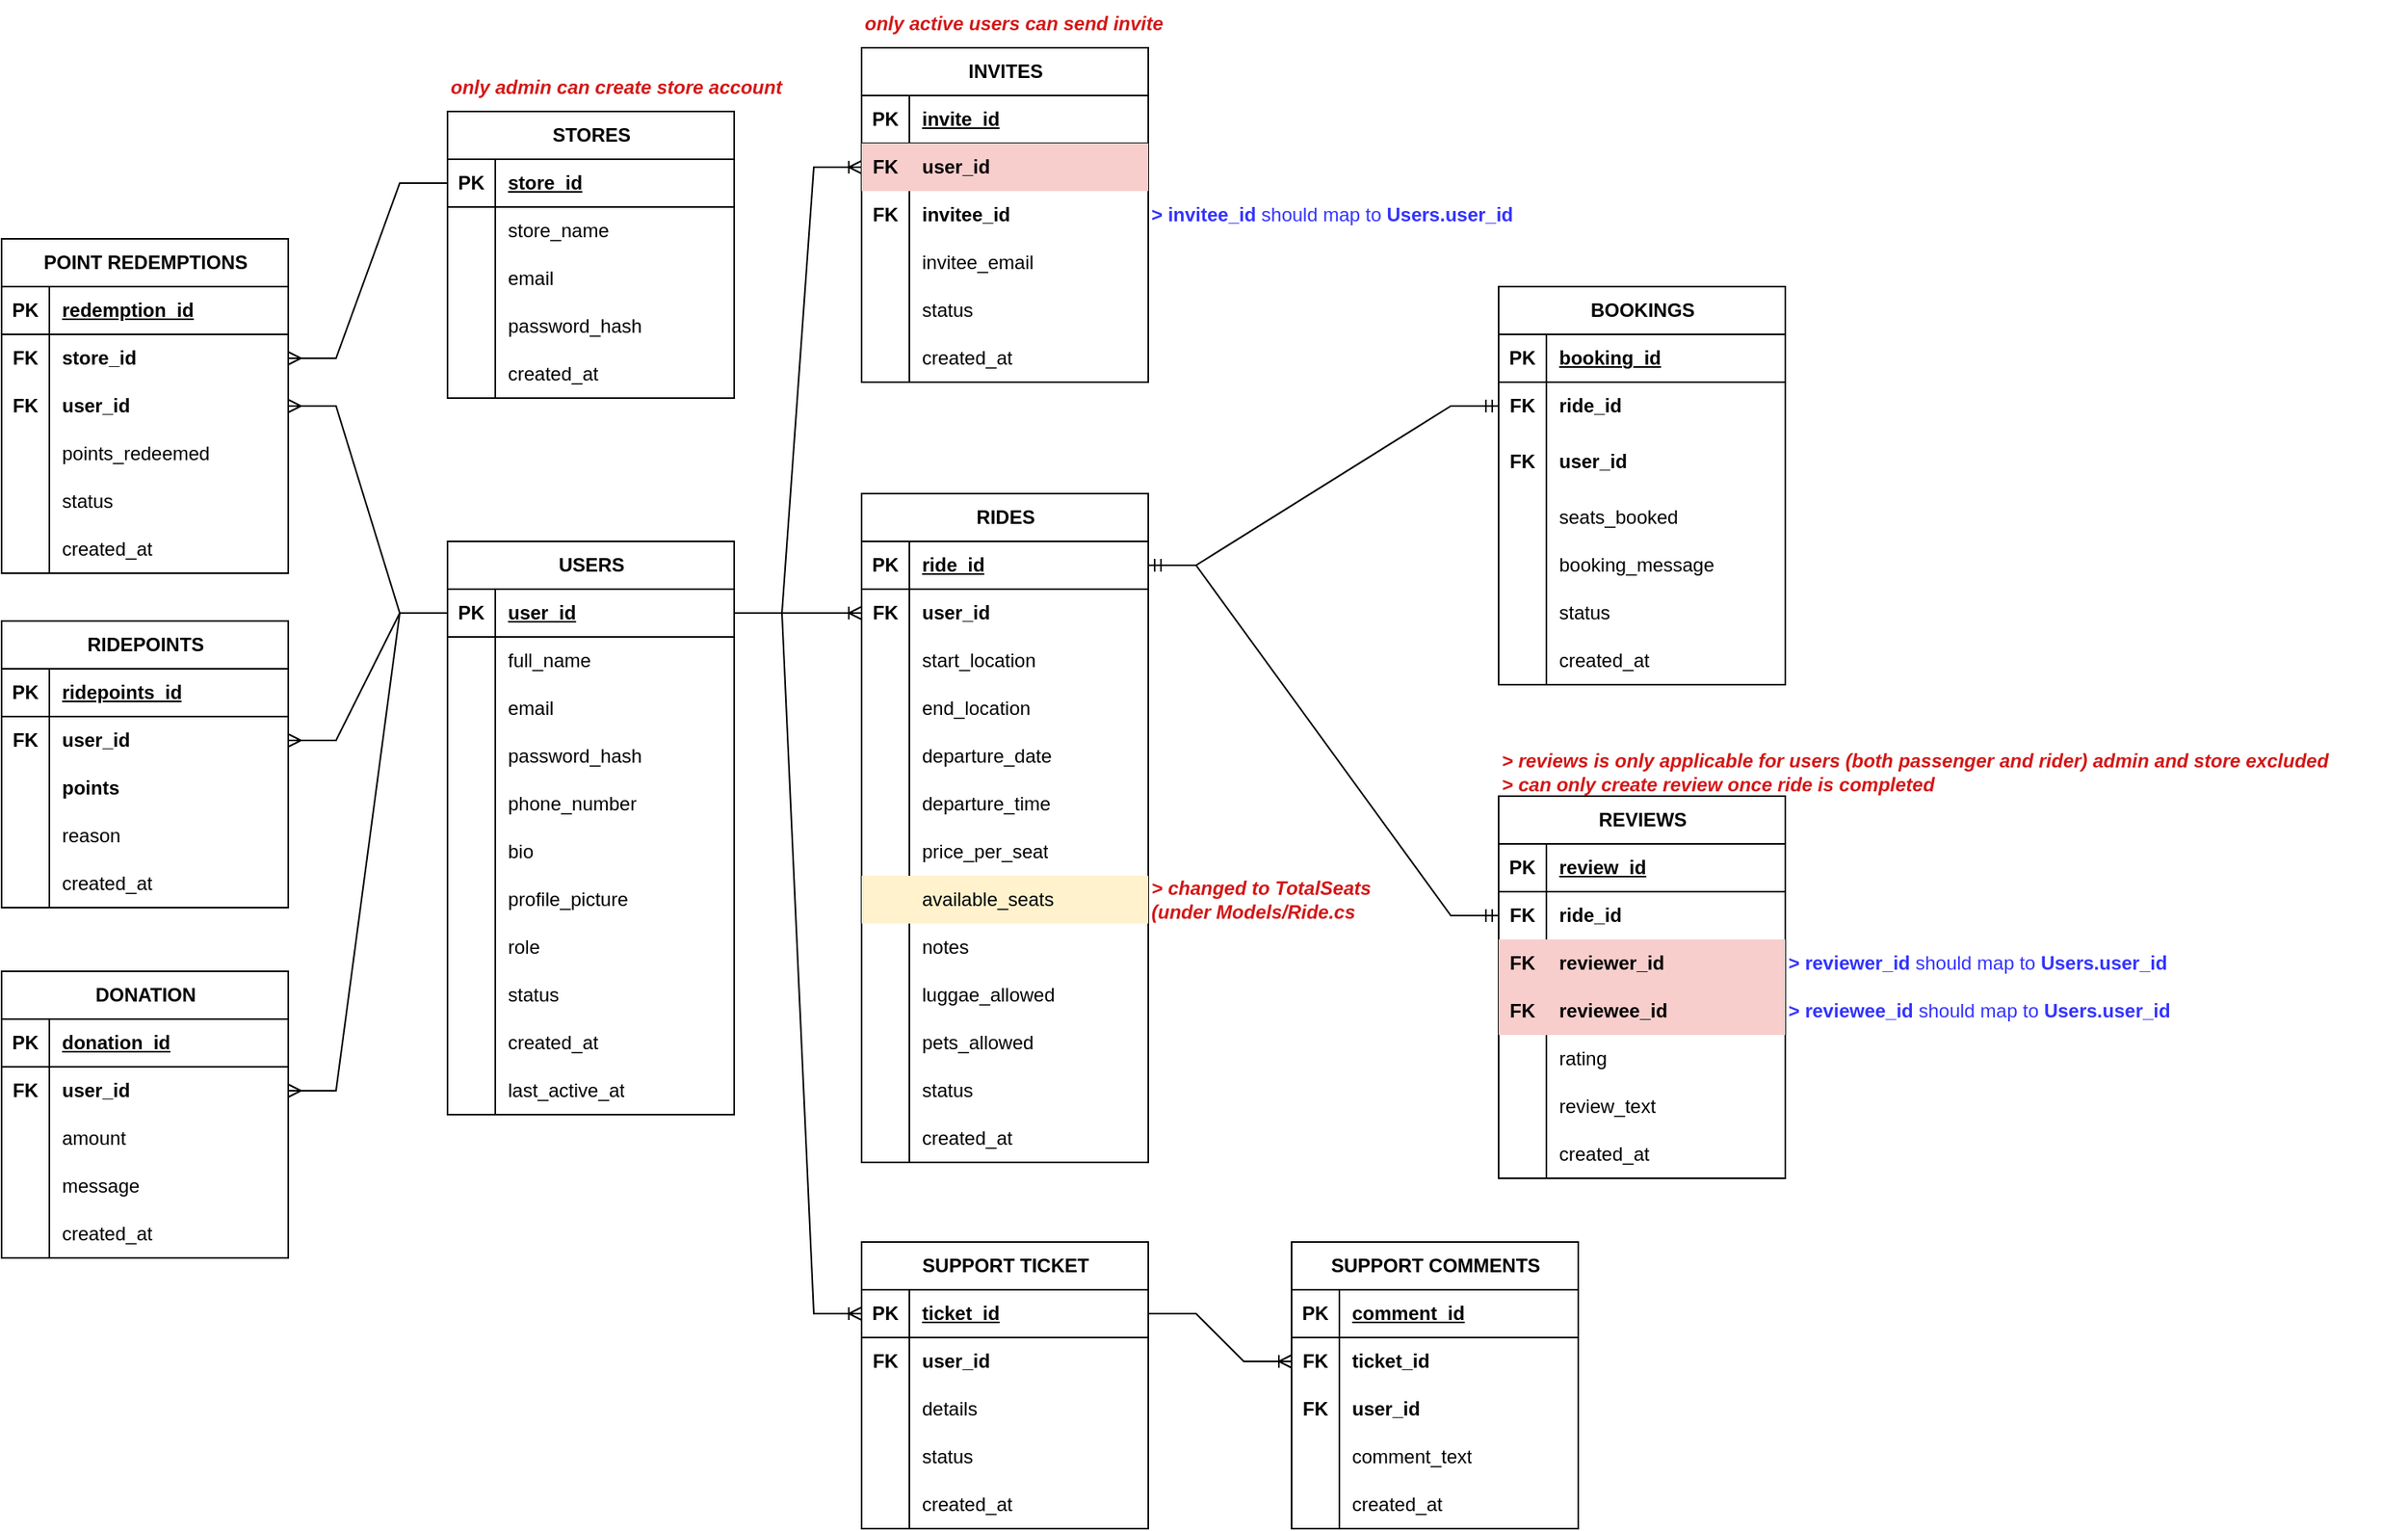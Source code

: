 <mxfile version="26.1.1">
  <diagram name="Page-1" id="VZYajCAFdlFXw8Z0BB9i">
    <mxGraphModel dx="2284" dy="1936" grid="1" gridSize="10" guides="1" tooltips="1" connect="1" arrows="1" fold="1" page="1" pageScale="1" pageWidth="850" pageHeight="1100" background="#ffffff" math="0" shadow="0">
      <root>
        <mxCell id="0" />
        <mxCell id="1" parent="0" />
        <mxCell id="KRdLGnZAROLv4tHFZA9y-69" value="USERS" style="shape=table;startSize=30;container=1;collapsible=1;childLayout=tableLayout;fixedRows=1;rowLines=0;fontStyle=1;align=center;resizeLast=1;html=1;" parent="1" vertex="1">
          <mxGeometry x="60" y="110" width="180" height="360" as="geometry" />
        </mxCell>
        <mxCell id="KRdLGnZAROLv4tHFZA9y-70" value="" style="shape=tableRow;horizontal=0;startSize=0;swimlaneHead=0;swimlaneBody=0;fillColor=none;collapsible=0;dropTarget=0;points=[[0,0.5],[1,0.5]];portConstraint=eastwest;top=0;left=0;right=0;bottom=1;" parent="KRdLGnZAROLv4tHFZA9y-69" vertex="1">
          <mxGeometry y="30" width="180" height="30" as="geometry" />
        </mxCell>
        <mxCell id="KRdLGnZAROLv4tHFZA9y-71" value="PK" style="shape=partialRectangle;connectable=0;fillColor=none;top=0;left=0;bottom=0;right=0;fontStyle=1;overflow=hidden;whiteSpace=wrap;html=1;" parent="KRdLGnZAROLv4tHFZA9y-70" vertex="1">
          <mxGeometry width="30" height="30" as="geometry">
            <mxRectangle width="30" height="30" as="alternateBounds" />
          </mxGeometry>
        </mxCell>
        <mxCell id="KRdLGnZAROLv4tHFZA9y-72" value="user_id" style="shape=partialRectangle;connectable=0;fillColor=none;top=0;left=0;bottom=0;right=0;align=left;spacingLeft=6;fontStyle=5;overflow=hidden;whiteSpace=wrap;html=1;" parent="KRdLGnZAROLv4tHFZA9y-70" vertex="1">
          <mxGeometry x="30" width="150" height="30" as="geometry">
            <mxRectangle width="150" height="30" as="alternateBounds" />
          </mxGeometry>
        </mxCell>
        <mxCell id="KRdLGnZAROLv4tHFZA9y-73" value="" style="shape=tableRow;horizontal=0;startSize=0;swimlaneHead=0;swimlaneBody=0;fillColor=none;collapsible=0;dropTarget=0;points=[[0,0.5],[1,0.5]];portConstraint=eastwest;top=0;left=0;right=0;bottom=0;" parent="KRdLGnZAROLv4tHFZA9y-69" vertex="1">
          <mxGeometry y="60" width="180" height="30" as="geometry" />
        </mxCell>
        <mxCell id="KRdLGnZAROLv4tHFZA9y-74" value="" style="shape=partialRectangle;connectable=0;fillColor=none;top=0;left=0;bottom=0;right=0;editable=1;overflow=hidden;whiteSpace=wrap;html=1;" parent="KRdLGnZAROLv4tHFZA9y-73" vertex="1">
          <mxGeometry width="30" height="30" as="geometry">
            <mxRectangle width="30" height="30" as="alternateBounds" />
          </mxGeometry>
        </mxCell>
        <mxCell id="KRdLGnZAROLv4tHFZA9y-75" value="full_name" style="shape=partialRectangle;connectable=0;fillColor=none;top=0;left=0;bottom=0;right=0;align=left;spacingLeft=6;overflow=hidden;whiteSpace=wrap;html=1;" parent="KRdLGnZAROLv4tHFZA9y-73" vertex="1">
          <mxGeometry x="30" width="150" height="30" as="geometry">
            <mxRectangle width="150" height="30" as="alternateBounds" />
          </mxGeometry>
        </mxCell>
        <mxCell id="KRdLGnZAROLv4tHFZA9y-76" value="" style="shape=tableRow;horizontal=0;startSize=0;swimlaneHead=0;swimlaneBody=0;fillColor=none;collapsible=0;dropTarget=0;points=[[0,0.5],[1,0.5]];portConstraint=eastwest;top=0;left=0;right=0;bottom=0;" parent="KRdLGnZAROLv4tHFZA9y-69" vertex="1">
          <mxGeometry y="90" width="180" height="30" as="geometry" />
        </mxCell>
        <mxCell id="KRdLGnZAROLv4tHFZA9y-77" value="" style="shape=partialRectangle;connectable=0;fillColor=none;top=0;left=0;bottom=0;right=0;editable=1;overflow=hidden;whiteSpace=wrap;html=1;" parent="KRdLGnZAROLv4tHFZA9y-76" vertex="1">
          <mxGeometry width="30" height="30" as="geometry">
            <mxRectangle width="30" height="30" as="alternateBounds" />
          </mxGeometry>
        </mxCell>
        <mxCell id="KRdLGnZAROLv4tHFZA9y-78" value="email" style="shape=partialRectangle;connectable=0;fillColor=none;top=0;left=0;bottom=0;right=0;align=left;spacingLeft=6;overflow=hidden;whiteSpace=wrap;html=1;" parent="KRdLGnZAROLv4tHFZA9y-76" vertex="1">
          <mxGeometry x="30" width="150" height="30" as="geometry">
            <mxRectangle width="150" height="30" as="alternateBounds" />
          </mxGeometry>
        </mxCell>
        <mxCell id="KRdLGnZAROLv4tHFZA9y-79" value="" style="shape=tableRow;horizontal=0;startSize=0;swimlaneHead=0;swimlaneBody=0;fillColor=none;collapsible=0;dropTarget=0;points=[[0,0.5],[1,0.5]];portConstraint=eastwest;top=0;left=0;right=0;bottom=0;" parent="KRdLGnZAROLv4tHFZA9y-69" vertex="1">
          <mxGeometry y="120" width="180" height="30" as="geometry" />
        </mxCell>
        <mxCell id="KRdLGnZAROLv4tHFZA9y-80" value="" style="shape=partialRectangle;connectable=0;fillColor=none;top=0;left=0;bottom=0;right=0;editable=1;overflow=hidden;whiteSpace=wrap;html=1;" parent="KRdLGnZAROLv4tHFZA9y-79" vertex="1">
          <mxGeometry width="30" height="30" as="geometry">
            <mxRectangle width="30" height="30" as="alternateBounds" />
          </mxGeometry>
        </mxCell>
        <mxCell id="KRdLGnZAROLv4tHFZA9y-81" value="password_hash" style="shape=partialRectangle;connectable=0;fillColor=none;top=0;left=0;bottom=0;right=0;align=left;spacingLeft=6;overflow=hidden;whiteSpace=wrap;html=1;" parent="KRdLGnZAROLv4tHFZA9y-79" vertex="1">
          <mxGeometry x="30" width="150" height="30" as="geometry">
            <mxRectangle width="150" height="30" as="alternateBounds" />
          </mxGeometry>
        </mxCell>
        <mxCell id="KRdLGnZAROLv4tHFZA9y-174" value="" style="shape=tableRow;horizontal=0;startSize=0;swimlaneHead=0;swimlaneBody=0;fillColor=none;collapsible=0;dropTarget=0;points=[[0,0.5],[1,0.5]];portConstraint=eastwest;top=0;left=0;right=0;bottom=0;" parent="KRdLGnZAROLv4tHFZA9y-69" vertex="1">
          <mxGeometry y="150" width="180" height="30" as="geometry" />
        </mxCell>
        <mxCell id="KRdLGnZAROLv4tHFZA9y-175" value="" style="shape=partialRectangle;connectable=0;fillColor=none;top=0;left=0;bottom=0;right=0;editable=1;overflow=hidden;whiteSpace=wrap;html=1;" parent="KRdLGnZAROLv4tHFZA9y-174" vertex="1">
          <mxGeometry width="30" height="30" as="geometry">
            <mxRectangle width="30" height="30" as="alternateBounds" />
          </mxGeometry>
        </mxCell>
        <mxCell id="KRdLGnZAROLv4tHFZA9y-176" value="phone_number" style="shape=partialRectangle;connectable=0;fillColor=none;top=0;left=0;bottom=0;right=0;align=left;spacingLeft=6;overflow=hidden;whiteSpace=wrap;html=1;" parent="KRdLGnZAROLv4tHFZA9y-174" vertex="1">
          <mxGeometry x="30" width="150" height="30" as="geometry">
            <mxRectangle width="150" height="30" as="alternateBounds" />
          </mxGeometry>
        </mxCell>
        <mxCell id="KRdLGnZAROLv4tHFZA9y-83" value="" style="shape=tableRow;horizontal=0;startSize=0;swimlaneHead=0;swimlaneBody=0;fillColor=none;collapsible=0;dropTarget=0;points=[[0,0.5],[1,0.5]];portConstraint=eastwest;top=0;left=0;right=0;bottom=0;" parent="KRdLGnZAROLv4tHFZA9y-69" vertex="1">
          <mxGeometry y="180" width="180" height="30" as="geometry" />
        </mxCell>
        <mxCell id="KRdLGnZAROLv4tHFZA9y-84" value="" style="shape=partialRectangle;connectable=0;fillColor=none;top=0;left=0;bottom=0;right=0;editable=1;overflow=hidden;whiteSpace=wrap;html=1;" parent="KRdLGnZAROLv4tHFZA9y-83" vertex="1">
          <mxGeometry width="30" height="30" as="geometry">
            <mxRectangle width="30" height="30" as="alternateBounds" />
          </mxGeometry>
        </mxCell>
        <mxCell id="KRdLGnZAROLv4tHFZA9y-85" value="bio" style="shape=partialRectangle;connectable=0;fillColor=none;top=0;left=0;bottom=0;right=0;align=left;spacingLeft=6;overflow=hidden;whiteSpace=wrap;html=1;" parent="KRdLGnZAROLv4tHFZA9y-83" vertex="1">
          <mxGeometry x="30" width="150" height="30" as="geometry">
            <mxRectangle width="150" height="30" as="alternateBounds" />
          </mxGeometry>
        </mxCell>
        <mxCell id="KRdLGnZAROLv4tHFZA9y-86" value="" style="shape=tableRow;horizontal=0;startSize=0;swimlaneHead=0;swimlaneBody=0;fillColor=none;collapsible=0;dropTarget=0;points=[[0,0.5],[1,0.5]];portConstraint=eastwest;top=0;left=0;right=0;bottom=0;" parent="KRdLGnZAROLv4tHFZA9y-69" vertex="1">
          <mxGeometry y="210" width="180" height="30" as="geometry" />
        </mxCell>
        <mxCell id="KRdLGnZAROLv4tHFZA9y-87" value="" style="shape=partialRectangle;connectable=0;fillColor=none;top=0;left=0;bottom=0;right=0;editable=1;overflow=hidden;whiteSpace=wrap;html=1;" parent="KRdLGnZAROLv4tHFZA9y-86" vertex="1">
          <mxGeometry width="30" height="30" as="geometry">
            <mxRectangle width="30" height="30" as="alternateBounds" />
          </mxGeometry>
        </mxCell>
        <mxCell id="KRdLGnZAROLv4tHFZA9y-88" value="profile_picture" style="shape=partialRectangle;connectable=0;fillColor=none;top=0;left=0;bottom=0;right=0;align=left;spacingLeft=6;overflow=hidden;whiteSpace=wrap;html=1;" parent="KRdLGnZAROLv4tHFZA9y-86" vertex="1">
          <mxGeometry x="30" width="150" height="30" as="geometry">
            <mxRectangle width="150" height="30" as="alternateBounds" />
          </mxGeometry>
        </mxCell>
        <mxCell id="KRdLGnZAROLv4tHFZA9y-98" value="" style="shape=tableRow;horizontal=0;startSize=0;swimlaneHead=0;swimlaneBody=0;fillColor=none;collapsible=0;dropTarget=0;points=[[0,0.5],[1,0.5]];portConstraint=eastwest;top=0;left=0;right=0;bottom=0;" parent="KRdLGnZAROLv4tHFZA9y-69" vertex="1">
          <mxGeometry y="240" width="180" height="30" as="geometry" />
        </mxCell>
        <mxCell id="KRdLGnZAROLv4tHFZA9y-99" value="" style="shape=partialRectangle;connectable=0;fillColor=none;top=0;left=0;bottom=0;right=0;editable=1;overflow=hidden;whiteSpace=wrap;html=1;" parent="KRdLGnZAROLv4tHFZA9y-98" vertex="1">
          <mxGeometry width="30" height="30" as="geometry">
            <mxRectangle width="30" height="30" as="alternateBounds" />
          </mxGeometry>
        </mxCell>
        <mxCell id="KRdLGnZAROLv4tHFZA9y-100" value="role" style="shape=partialRectangle;connectable=0;fillColor=none;top=0;left=0;bottom=0;right=0;align=left;spacingLeft=6;overflow=hidden;whiteSpace=wrap;html=1;" parent="KRdLGnZAROLv4tHFZA9y-98" vertex="1">
          <mxGeometry x="30" width="150" height="30" as="geometry">
            <mxRectangle width="150" height="30" as="alternateBounds" />
          </mxGeometry>
        </mxCell>
        <mxCell id="KRdLGnZAROLv4tHFZA9y-89" value="" style="shape=tableRow;horizontal=0;startSize=0;swimlaneHead=0;swimlaneBody=0;fillColor=none;collapsible=0;dropTarget=0;points=[[0,0.5],[1,0.5]];portConstraint=eastwest;top=0;left=0;right=0;bottom=0;" parent="KRdLGnZAROLv4tHFZA9y-69" vertex="1">
          <mxGeometry y="270" width="180" height="30" as="geometry" />
        </mxCell>
        <mxCell id="KRdLGnZAROLv4tHFZA9y-90" value="" style="shape=partialRectangle;connectable=0;fillColor=none;top=0;left=0;bottom=0;right=0;editable=1;overflow=hidden;whiteSpace=wrap;html=1;" parent="KRdLGnZAROLv4tHFZA9y-89" vertex="1">
          <mxGeometry width="30" height="30" as="geometry">
            <mxRectangle width="30" height="30" as="alternateBounds" />
          </mxGeometry>
        </mxCell>
        <mxCell id="KRdLGnZAROLv4tHFZA9y-91" value="status" style="shape=partialRectangle;connectable=0;fillColor=none;top=0;left=0;bottom=0;right=0;align=left;spacingLeft=6;overflow=hidden;whiteSpace=wrap;html=1;" parent="KRdLGnZAROLv4tHFZA9y-89" vertex="1">
          <mxGeometry x="30" width="150" height="30" as="geometry">
            <mxRectangle width="150" height="30" as="alternateBounds" />
          </mxGeometry>
        </mxCell>
        <mxCell id="KRdLGnZAROLv4tHFZA9y-92" value="" style="shape=tableRow;horizontal=0;startSize=0;swimlaneHead=0;swimlaneBody=0;fillColor=none;collapsible=0;dropTarget=0;points=[[0,0.5],[1,0.5]];portConstraint=eastwest;top=0;left=0;right=0;bottom=0;" parent="KRdLGnZAROLv4tHFZA9y-69" vertex="1">
          <mxGeometry y="300" width="180" height="30" as="geometry" />
        </mxCell>
        <mxCell id="KRdLGnZAROLv4tHFZA9y-93" value="" style="shape=partialRectangle;connectable=0;fillColor=none;top=0;left=0;bottom=0;right=0;editable=1;overflow=hidden;whiteSpace=wrap;html=1;" parent="KRdLGnZAROLv4tHFZA9y-92" vertex="1">
          <mxGeometry width="30" height="30" as="geometry">
            <mxRectangle width="30" height="30" as="alternateBounds" />
          </mxGeometry>
        </mxCell>
        <mxCell id="KRdLGnZAROLv4tHFZA9y-94" value="created_at" style="shape=partialRectangle;connectable=0;fillColor=none;top=0;left=0;bottom=0;right=0;align=left;spacingLeft=6;overflow=hidden;whiteSpace=wrap;html=1;" parent="KRdLGnZAROLv4tHFZA9y-92" vertex="1">
          <mxGeometry x="30" width="150" height="30" as="geometry">
            <mxRectangle width="150" height="30" as="alternateBounds" />
          </mxGeometry>
        </mxCell>
        <mxCell id="KRdLGnZAROLv4tHFZA9y-95" value="" style="shape=tableRow;horizontal=0;startSize=0;swimlaneHead=0;swimlaneBody=0;fillColor=none;collapsible=0;dropTarget=0;points=[[0,0.5],[1,0.5]];portConstraint=eastwest;top=0;left=0;right=0;bottom=0;" parent="KRdLGnZAROLv4tHFZA9y-69" vertex="1">
          <mxGeometry y="330" width="180" height="30" as="geometry" />
        </mxCell>
        <mxCell id="KRdLGnZAROLv4tHFZA9y-96" value="" style="shape=partialRectangle;connectable=0;fillColor=none;top=0;left=0;bottom=0;right=0;editable=1;overflow=hidden;whiteSpace=wrap;html=1;" parent="KRdLGnZAROLv4tHFZA9y-95" vertex="1">
          <mxGeometry width="30" height="30" as="geometry">
            <mxRectangle width="30" height="30" as="alternateBounds" />
          </mxGeometry>
        </mxCell>
        <mxCell id="KRdLGnZAROLv4tHFZA9y-97" value="last_active_at" style="shape=partialRectangle;connectable=0;fillColor=none;top=0;left=0;bottom=0;right=0;align=left;spacingLeft=6;overflow=hidden;whiteSpace=wrap;html=1;" parent="KRdLGnZAROLv4tHFZA9y-95" vertex="1">
          <mxGeometry x="30" width="150" height="30" as="geometry">
            <mxRectangle width="150" height="30" as="alternateBounds" />
          </mxGeometry>
        </mxCell>
        <mxCell id="KRdLGnZAROLv4tHFZA9y-132" value="RIDES" style="shape=table;startSize=30;container=1;collapsible=1;childLayout=tableLayout;fixedRows=1;rowLines=0;fontStyle=1;align=center;resizeLast=1;html=1;" parent="1" vertex="1">
          <mxGeometry x="320" y="80" width="180" height="420" as="geometry" />
        </mxCell>
        <mxCell id="KRdLGnZAROLv4tHFZA9y-133" value="" style="shape=tableRow;horizontal=0;startSize=0;swimlaneHead=0;swimlaneBody=0;fillColor=none;collapsible=0;dropTarget=0;points=[[0,0.5],[1,0.5]];portConstraint=eastwest;top=0;left=0;right=0;bottom=1;" parent="KRdLGnZAROLv4tHFZA9y-132" vertex="1">
          <mxGeometry y="30" width="180" height="30" as="geometry" />
        </mxCell>
        <mxCell id="KRdLGnZAROLv4tHFZA9y-134" value="PK" style="shape=partialRectangle;connectable=0;fillColor=none;top=0;left=0;bottom=0;right=0;fontStyle=1;overflow=hidden;whiteSpace=wrap;html=1;" parent="KRdLGnZAROLv4tHFZA9y-133" vertex="1">
          <mxGeometry width="30" height="30" as="geometry">
            <mxRectangle width="30" height="30" as="alternateBounds" />
          </mxGeometry>
        </mxCell>
        <mxCell id="KRdLGnZAROLv4tHFZA9y-135" value="ride_id" style="shape=partialRectangle;connectable=0;fillColor=none;top=0;left=0;bottom=0;right=0;align=left;spacingLeft=6;fontStyle=5;overflow=hidden;whiteSpace=wrap;html=1;" parent="KRdLGnZAROLv4tHFZA9y-133" vertex="1">
          <mxGeometry x="30" width="150" height="30" as="geometry">
            <mxRectangle width="150" height="30" as="alternateBounds" />
          </mxGeometry>
        </mxCell>
        <mxCell id="KRdLGnZAROLv4tHFZA9y-163" value="" style="shape=tableRow;horizontal=0;startSize=0;swimlaneHead=0;swimlaneBody=0;fillColor=none;collapsible=0;dropTarget=0;points=[[0,0.5],[1,0.5]];portConstraint=eastwest;top=0;left=0;right=0;bottom=0;" parent="KRdLGnZAROLv4tHFZA9y-132" vertex="1">
          <mxGeometry y="60" width="180" height="30" as="geometry" />
        </mxCell>
        <mxCell id="KRdLGnZAROLv4tHFZA9y-164" value="FK" style="shape=partialRectangle;connectable=0;fillColor=none;top=0;left=0;bottom=0;right=0;editable=1;overflow=hidden;whiteSpace=wrap;html=1;fontStyle=1" parent="KRdLGnZAROLv4tHFZA9y-163" vertex="1">
          <mxGeometry width="30" height="30" as="geometry">
            <mxRectangle width="30" height="30" as="alternateBounds" />
          </mxGeometry>
        </mxCell>
        <mxCell id="KRdLGnZAROLv4tHFZA9y-165" value="user_id" style="shape=partialRectangle;connectable=0;fillColor=none;top=0;left=0;bottom=0;right=0;align=left;spacingLeft=6;overflow=hidden;whiteSpace=wrap;html=1;fontStyle=1" parent="KRdLGnZAROLv4tHFZA9y-163" vertex="1">
          <mxGeometry x="30" width="150" height="30" as="geometry">
            <mxRectangle width="150" height="30" as="alternateBounds" />
          </mxGeometry>
        </mxCell>
        <mxCell id="KRdLGnZAROLv4tHFZA9y-136" value="" style="shape=tableRow;horizontal=0;startSize=0;swimlaneHead=0;swimlaneBody=0;fillColor=none;collapsible=0;dropTarget=0;points=[[0,0.5],[1,0.5]];portConstraint=eastwest;top=0;left=0;right=0;bottom=0;" parent="KRdLGnZAROLv4tHFZA9y-132" vertex="1">
          <mxGeometry y="90" width="180" height="30" as="geometry" />
        </mxCell>
        <mxCell id="KRdLGnZAROLv4tHFZA9y-137" value="" style="shape=partialRectangle;connectable=0;fillColor=none;top=0;left=0;bottom=0;right=0;editable=1;overflow=hidden;whiteSpace=wrap;html=1;" parent="KRdLGnZAROLv4tHFZA9y-136" vertex="1">
          <mxGeometry width="30" height="30" as="geometry">
            <mxRectangle width="30" height="30" as="alternateBounds" />
          </mxGeometry>
        </mxCell>
        <mxCell id="KRdLGnZAROLv4tHFZA9y-138" value="start_location" style="shape=partialRectangle;connectable=0;fillColor=none;top=0;left=0;bottom=0;right=0;align=left;spacingLeft=6;overflow=hidden;whiteSpace=wrap;html=1;" parent="KRdLGnZAROLv4tHFZA9y-136" vertex="1">
          <mxGeometry x="30" width="150" height="30" as="geometry">
            <mxRectangle width="150" height="30" as="alternateBounds" />
          </mxGeometry>
        </mxCell>
        <mxCell id="KRdLGnZAROLv4tHFZA9y-139" value="" style="shape=tableRow;horizontal=0;startSize=0;swimlaneHead=0;swimlaneBody=0;fillColor=none;collapsible=0;dropTarget=0;points=[[0,0.5],[1,0.5]];portConstraint=eastwest;top=0;left=0;right=0;bottom=0;" parent="KRdLGnZAROLv4tHFZA9y-132" vertex="1">
          <mxGeometry y="120" width="180" height="30" as="geometry" />
        </mxCell>
        <mxCell id="KRdLGnZAROLv4tHFZA9y-140" value="" style="shape=partialRectangle;connectable=0;fillColor=none;top=0;left=0;bottom=0;right=0;editable=1;overflow=hidden;whiteSpace=wrap;html=1;" parent="KRdLGnZAROLv4tHFZA9y-139" vertex="1">
          <mxGeometry width="30" height="30" as="geometry">
            <mxRectangle width="30" height="30" as="alternateBounds" />
          </mxGeometry>
        </mxCell>
        <mxCell id="KRdLGnZAROLv4tHFZA9y-141" value="end_location" style="shape=partialRectangle;connectable=0;fillColor=none;top=0;left=0;bottom=0;right=0;align=left;spacingLeft=6;overflow=hidden;whiteSpace=wrap;html=1;" parent="KRdLGnZAROLv4tHFZA9y-139" vertex="1">
          <mxGeometry x="30" width="150" height="30" as="geometry">
            <mxRectangle width="150" height="30" as="alternateBounds" />
          </mxGeometry>
        </mxCell>
        <mxCell id="KRdLGnZAROLv4tHFZA9y-142" value="" style="shape=tableRow;horizontal=0;startSize=0;swimlaneHead=0;swimlaneBody=0;fillColor=none;collapsible=0;dropTarget=0;points=[[0,0.5],[1,0.5]];portConstraint=eastwest;top=0;left=0;right=0;bottom=0;" parent="KRdLGnZAROLv4tHFZA9y-132" vertex="1">
          <mxGeometry y="150" width="180" height="30" as="geometry" />
        </mxCell>
        <mxCell id="KRdLGnZAROLv4tHFZA9y-143" value="" style="shape=partialRectangle;connectable=0;fillColor=none;top=0;left=0;bottom=0;right=0;editable=1;overflow=hidden;whiteSpace=wrap;html=1;" parent="KRdLGnZAROLv4tHFZA9y-142" vertex="1">
          <mxGeometry width="30" height="30" as="geometry">
            <mxRectangle width="30" height="30" as="alternateBounds" />
          </mxGeometry>
        </mxCell>
        <mxCell id="KRdLGnZAROLv4tHFZA9y-144" value="departure_date" style="shape=partialRectangle;connectable=0;fillColor=none;top=0;left=0;bottom=0;right=0;align=left;spacingLeft=6;overflow=hidden;whiteSpace=wrap;html=1;" parent="KRdLGnZAROLv4tHFZA9y-142" vertex="1">
          <mxGeometry x="30" width="150" height="30" as="geometry">
            <mxRectangle width="150" height="30" as="alternateBounds" />
          </mxGeometry>
        </mxCell>
        <mxCell id="KRdLGnZAROLv4tHFZA9y-177" value="" style="shape=tableRow;horizontal=0;startSize=0;swimlaneHead=0;swimlaneBody=0;fillColor=none;collapsible=0;dropTarget=0;points=[[0,0.5],[1,0.5]];portConstraint=eastwest;top=0;left=0;right=0;bottom=0;" parent="KRdLGnZAROLv4tHFZA9y-132" vertex="1">
          <mxGeometry y="180" width="180" height="30" as="geometry" />
        </mxCell>
        <mxCell id="KRdLGnZAROLv4tHFZA9y-178" value="" style="shape=partialRectangle;connectable=0;fillColor=none;top=0;left=0;bottom=0;right=0;editable=1;overflow=hidden;whiteSpace=wrap;html=1;" parent="KRdLGnZAROLv4tHFZA9y-177" vertex="1">
          <mxGeometry width="30" height="30" as="geometry">
            <mxRectangle width="30" height="30" as="alternateBounds" />
          </mxGeometry>
        </mxCell>
        <mxCell id="KRdLGnZAROLv4tHFZA9y-179" value="departure_time" style="shape=partialRectangle;connectable=0;fillColor=none;top=0;left=0;bottom=0;right=0;align=left;spacingLeft=6;overflow=hidden;whiteSpace=wrap;html=1;" parent="KRdLGnZAROLv4tHFZA9y-177" vertex="1">
          <mxGeometry x="30" width="150" height="30" as="geometry">
            <mxRectangle width="150" height="30" as="alternateBounds" />
          </mxGeometry>
        </mxCell>
        <mxCell id="KRdLGnZAROLv4tHFZA9y-148" value="" style="shape=tableRow;horizontal=0;startSize=0;swimlaneHead=0;swimlaneBody=0;fillColor=none;collapsible=0;dropTarget=0;points=[[0,0.5],[1,0.5]];portConstraint=eastwest;top=0;left=0;right=0;bottom=0;" parent="KRdLGnZAROLv4tHFZA9y-132" vertex="1">
          <mxGeometry y="210" width="180" height="30" as="geometry" />
        </mxCell>
        <mxCell id="KRdLGnZAROLv4tHFZA9y-149" value="" style="shape=partialRectangle;connectable=0;fillColor=none;top=0;left=0;bottom=0;right=0;editable=1;overflow=hidden;whiteSpace=wrap;html=1;" parent="KRdLGnZAROLv4tHFZA9y-148" vertex="1">
          <mxGeometry width="30" height="30" as="geometry">
            <mxRectangle width="30" height="30" as="alternateBounds" />
          </mxGeometry>
        </mxCell>
        <mxCell id="KRdLGnZAROLv4tHFZA9y-150" value="price_per_seat" style="shape=partialRectangle;connectable=0;fillColor=none;top=0;left=0;bottom=0;right=0;align=left;spacingLeft=6;overflow=hidden;whiteSpace=wrap;html=1;" parent="KRdLGnZAROLv4tHFZA9y-148" vertex="1">
          <mxGeometry x="30" width="150" height="30" as="geometry">
            <mxRectangle width="150" height="30" as="alternateBounds" />
          </mxGeometry>
        </mxCell>
        <mxCell id="KRdLGnZAROLv4tHFZA9y-151" value="" style="shape=tableRow;horizontal=0;startSize=0;swimlaneHead=0;swimlaneBody=0;fillColor=none;collapsible=0;dropTarget=0;points=[[0,0.5],[1,0.5]];portConstraint=eastwest;top=0;left=0;right=0;bottom=0;" parent="KRdLGnZAROLv4tHFZA9y-132" vertex="1">
          <mxGeometry y="240" width="180" height="30" as="geometry" />
        </mxCell>
        <mxCell id="KRdLGnZAROLv4tHFZA9y-152" value="" style="shape=partialRectangle;connectable=0;fillColor=#fff2cc;top=0;left=0;bottom=0;right=0;editable=1;overflow=hidden;whiteSpace=wrap;html=1;strokeColor=#d6b656;" parent="KRdLGnZAROLv4tHFZA9y-151" vertex="1">
          <mxGeometry width="30" height="30" as="geometry">
            <mxRectangle width="30" height="30" as="alternateBounds" />
          </mxGeometry>
        </mxCell>
        <mxCell id="KRdLGnZAROLv4tHFZA9y-153" value="available_seats&amp;nbsp;" style="shape=partialRectangle;connectable=0;fillColor=#fff2cc;top=0;left=0;bottom=0;right=0;align=left;spacingLeft=6;overflow=hidden;whiteSpace=wrap;html=1;strokeColor=#d6b656;" parent="KRdLGnZAROLv4tHFZA9y-151" vertex="1">
          <mxGeometry x="30" width="150" height="30" as="geometry">
            <mxRectangle width="150" height="30" as="alternateBounds" />
          </mxGeometry>
        </mxCell>
        <mxCell id="KRdLGnZAROLv4tHFZA9y-154" value="" style="shape=tableRow;horizontal=0;startSize=0;swimlaneHead=0;swimlaneBody=0;fillColor=none;collapsible=0;dropTarget=0;points=[[0,0.5],[1,0.5]];portConstraint=eastwest;top=0;left=0;right=0;bottom=0;" parent="KRdLGnZAROLv4tHFZA9y-132" vertex="1">
          <mxGeometry y="270" width="180" height="30" as="geometry" />
        </mxCell>
        <mxCell id="KRdLGnZAROLv4tHFZA9y-155" value="" style="shape=partialRectangle;connectable=0;fillColor=none;top=0;left=0;bottom=0;right=0;editable=1;overflow=hidden;whiteSpace=wrap;html=1;" parent="KRdLGnZAROLv4tHFZA9y-154" vertex="1">
          <mxGeometry width="30" height="30" as="geometry">
            <mxRectangle width="30" height="30" as="alternateBounds" />
          </mxGeometry>
        </mxCell>
        <mxCell id="KRdLGnZAROLv4tHFZA9y-156" value="notes" style="shape=partialRectangle;connectable=0;fillColor=none;top=0;left=0;bottom=0;right=0;align=left;spacingLeft=6;overflow=hidden;whiteSpace=wrap;html=1;" parent="KRdLGnZAROLv4tHFZA9y-154" vertex="1">
          <mxGeometry x="30" width="150" height="30" as="geometry">
            <mxRectangle width="150" height="30" as="alternateBounds" />
          </mxGeometry>
        </mxCell>
        <mxCell id="KRdLGnZAROLv4tHFZA9y-157" value="" style="shape=tableRow;horizontal=0;startSize=0;swimlaneHead=0;swimlaneBody=0;fillColor=none;collapsible=0;dropTarget=0;points=[[0,0.5],[1,0.5]];portConstraint=eastwest;top=0;left=0;right=0;bottom=0;" parent="KRdLGnZAROLv4tHFZA9y-132" vertex="1">
          <mxGeometry y="300" width="180" height="30" as="geometry" />
        </mxCell>
        <mxCell id="KRdLGnZAROLv4tHFZA9y-158" value="" style="shape=partialRectangle;connectable=0;fillColor=none;top=0;left=0;bottom=0;right=0;editable=1;overflow=hidden;whiteSpace=wrap;html=1;" parent="KRdLGnZAROLv4tHFZA9y-157" vertex="1">
          <mxGeometry width="30" height="30" as="geometry">
            <mxRectangle width="30" height="30" as="alternateBounds" />
          </mxGeometry>
        </mxCell>
        <mxCell id="KRdLGnZAROLv4tHFZA9y-159" value="luggae_allowed" style="shape=partialRectangle;connectable=0;fillColor=none;top=0;left=0;bottom=0;right=0;align=left;spacingLeft=6;overflow=hidden;whiteSpace=wrap;html=1;" parent="KRdLGnZAROLv4tHFZA9y-157" vertex="1">
          <mxGeometry x="30" width="150" height="30" as="geometry">
            <mxRectangle width="150" height="30" as="alternateBounds" />
          </mxGeometry>
        </mxCell>
        <mxCell id="KRdLGnZAROLv4tHFZA9y-160" value="" style="shape=tableRow;horizontal=0;startSize=0;swimlaneHead=0;swimlaneBody=0;fillColor=none;collapsible=0;dropTarget=0;points=[[0,0.5],[1,0.5]];portConstraint=eastwest;top=0;left=0;right=0;bottom=0;" parent="KRdLGnZAROLv4tHFZA9y-132" vertex="1">
          <mxGeometry y="330" width="180" height="30" as="geometry" />
        </mxCell>
        <mxCell id="KRdLGnZAROLv4tHFZA9y-161" value="" style="shape=partialRectangle;connectable=0;fillColor=none;top=0;left=0;bottom=0;right=0;editable=1;overflow=hidden;whiteSpace=wrap;html=1;" parent="KRdLGnZAROLv4tHFZA9y-160" vertex="1">
          <mxGeometry width="30" height="30" as="geometry">
            <mxRectangle width="30" height="30" as="alternateBounds" />
          </mxGeometry>
        </mxCell>
        <mxCell id="KRdLGnZAROLv4tHFZA9y-162" value="pets_allowed" style="shape=partialRectangle;connectable=0;fillColor=none;top=0;left=0;bottom=0;right=0;align=left;spacingLeft=6;overflow=hidden;whiteSpace=wrap;html=1;" parent="KRdLGnZAROLv4tHFZA9y-160" vertex="1">
          <mxGeometry x="30" width="150" height="30" as="geometry">
            <mxRectangle width="150" height="30" as="alternateBounds" />
          </mxGeometry>
        </mxCell>
        <mxCell id="KRdLGnZAROLv4tHFZA9y-166" value="" style="shape=tableRow;horizontal=0;startSize=0;swimlaneHead=0;swimlaneBody=0;fillColor=none;collapsible=0;dropTarget=0;points=[[0,0.5],[1,0.5]];portConstraint=eastwest;top=0;left=0;right=0;bottom=0;" parent="KRdLGnZAROLv4tHFZA9y-132" vertex="1">
          <mxGeometry y="360" width="180" height="30" as="geometry" />
        </mxCell>
        <mxCell id="KRdLGnZAROLv4tHFZA9y-167" value="" style="shape=partialRectangle;connectable=0;fillColor=none;top=0;left=0;bottom=0;right=0;editable=1;overflow=hidden;whiteSpace=wrap;html=1;" parent="KRdLGnZAROLv4tHFZA9y-166" vertex="1">
          <mxGeometry width="30" height="30" as="geometry">
            <mxRectangle width="30" height="30" as="alternateBounds" />
          </mxGeometry>
        </mxCell>
        <mxCell id="KRdLGnZAROLv4tHFZA9y-168" value="status" style="shape=partialRectangle;connectable=0;fillColor=none;top=0;left=0;bottom=0;right=0;align=left;spacingLeft=6;overflow=hidden;whiteSpace=wrap;html=1;" parent="KRdLGnZAROLv4tHFZA9y-166" vertex="1">
          <mxGeometry x="30" width="150" height="30" as="geometry">
            <mxRectangle width="150" height="30" as="alternateBounds" />
          </mxGeometry>
        </mxCell>
        <mxCell id="KRdLGnZAROLv4tHFZA9y-169" value="" style="shape=tableRow;horizontal=0;startSize=0;swimlaneHead=0;swimlaneBody=0;fillColor=none;collapsible=0;dropTarget=0;points=[[0,0.5],[1,0.5]];portConstraint=eastwest;top=0;left=0;right=0;bottom=0;" parent="KRdLGnZAROLv4tHFZA9y-132" vertex="1">
          <mxGeometry y="390" width="180" height="30" as="geometry" />
        </mxCell>
        <mxCell id="KRdLGnZAROLv4tHFZA9y-170" value="" style="shape=partialRectangle;connectable=0;fillColor=none;top=0;left=0;bottom=0;right=0;editable=1;overflow=hidden;whiteSpace=wrap;html=1;" parent="KRdLGnZAROLv4tHFZA9y-169" vertex="1">
          <mxGeometry width="30" height="30" as="geometry">
            <mxRectangle width="30" height="30" as="alternateBounds" />
          </mxGeometry>
        </mxCell>
        <mxCell id="KRdLGnZAROLv4tHFZA9y-171" value="created_at" style="shape=partialRectangle;connectable=0;fillColor=none;top=0;left=0;bottom=0;right=0;align=left;spacingLeft=6;overflow=hidden;whiteSpace=wrap;html=1;" parent="KRdLGnZAROLv4tHFZA9y-169" vertex="1">
          <mxGeometry x="30" width="150" height="30" as="geometry">
            <mxRectangle width="150" height="30" as="alternateBounds" />
          </mxGeometry>
        </mxCell>
        <mxCell id="KRdLGnZAROLv4tHFZA9y-173" value="" style="edgeStyle=entityRelationEdgeStyle;fontSize=12;html=1;endArrow=ERoneToMany;rounded=0;exitX=1;exitY=0.5;exitDx=0;exitDy=0;entryX=0;entryY=0.5;entryDx=0;entryDy=0;" parent="1" source="KRdLGnZAROLv4tHFZA9y-70" target="KRdLGnZAROLv4tHFZA9y-163" edge="1">
          <mxGeometry width="100" height="100" relative="1" as="geometry">
            <mxPoint x="210" y="630" as="sourcePoint" />
            <mxPoint x="310" y="530" as="targetPoint" />
          </mxGeometry>
        </mxCell>
        <mxCell id="KRdLGnZAROLv4tHFZA9y-220" value="BOOKINGS" style="shape=table;startSize=30;container=1;collapsible=1;childLayout=tableLayout;fixedRows=1;rowLines=0;fontStyle=1;align=center;resizeLast=1;html=1;" parent="1" vertex="1">
          <mxGeometry x="720" y="-50" width="180" height="250" as="geometry" />
        </mxCell>
        <mxCell id="KRdLGnZAROLv4tHFZA9y-221" value="" style="shape=tableRow;horizontal=0;startSize=0;swimlaneHead=0;swimlaneBody=0;fillColor=none;collapsible=0;dropTarget=0;points=[[0,0.5],[1,0.5]];portConstraint=eastwest;top=0;left=0;right=0;bottom=1;" parent="KRdLGnZAROLv4tHFZA9y-220" vertex="1">
          <mxGeometry y="30" width="180" height="30" as="geometry" />
        </mxCell>
        <mxCell id="KRdLGnZAROLv4tHFZA9y-222" value="PK" style="shape=partialRectangle;connectable=0;fillColor=none;top=0;left=0;bottom=0;right=0;fontStyle=1;overflow=hidden;whiteSpace=wrap;html=1;" parent="KRdLGnZAROLv4tHFZA9y-221" vertex="1">
          <mxGeometry width="30" height="30" as="geometry">
            <mxRectangle width="30" height="30" as="alternateBounds" />
          </mxGeometry>
        </mxCell>
        <mxCell id="KRdLGnZAROLv4tHFZA9y-223" value="booking_id" style="shape=partialRectangle;connectable=0;fillColor=none;top=0;left=0;bottom=0;right=0;align=left;spacingLeft=6;fontStyle=5;overflow=hidden;whiteSpace=wrap;html=1;" parent="KRdLGnZAROLv4tHFZA9y-221" vertex="1">
          <mxGeometry x="30" width="150" height="30" as="geometry">
            <mxRectangle width="150" height="30" as="alternateBounds" />
          </mxGeometry>
        </mxCell>
        <mxCell id="KRdLGnZAROLv4tHFZA9y-224" value="" style="shape=tableRow;horizontal=0;startSize=0;swimlaneHead=0;swimlaneBody=0;fillColor=none;collapsible=0;dropTarget=0;points=[[0,0.5],[1,0.5]];portConstraint=eastwest;top=0;left=0;right=0;bottom=0;" parent="KRdLGnZAROLv4tHFZA9y-220" vertex="1">
          <mxGeometry y="60" width="180" height="30" as="geometry" />
        </mxCell>
        <mxCell id="KRdLGnZAROLv4tHFZA9y-225" value="FK" style="shape=partialRectangle;connectable=0;fillColor=none;top=0;left=0;bottom=0;right=0;editable=1;overflow=hidden;whiteSpace=wrap;html=1;fontStyle=1" parent="KRdLGnZAROLv4tHFZA9y-224" vertex="1">
          <mxGeometry width="30" height="30" as="geometry">
            <mxRectangle width="30" height="30" as="alternateBounds" />
          </mxGeometry>
        </mxCell>
        <mxCell id="KRdLGnZAROLv4tHFZA9y-226" value="ride_id" style="shape=partialRectangle;connectable=0;fillColor=none;top=0;left=0;bottom=0;right=0;align=left;spacingLeft=6;overflow=hidden;whiteSpace=wrap;html=1;fontStyle=1" parent="KRdLGnZAROLv4tHFZA9y-224" vertex="1">
          <mxGeometry x="30" width="150" height="30" as="geometry">
            <mxRectangle width="150" height="30" as="alternateBounds" />
          </mxGeometry>
        </mxCell>
        <mxCell id="KRdLGnZAROLv4tHFZA9y-227" value="" style="shape=tableRow;horizontal=0;startSize=0;swimlaneHead=0;swimlaneBody=0;fillColor=none;collapsible=0;dropTarget=0;points=[[0,0.5],[1,0.5]];portConstraint=eastwest;top=0;left=0;right=0;bottom=0;" parent="KRdLGnZAROLv4tHFZA9y-220" vertex="1">
          <mxGeometry y="90" width="180" height="40" as="geometry" />
        </mxCell>
        <mxCell id="KRdLGnZAROLv4tHFZA9y-228" value="FK" style="shape=partialRectangle;connectable=0;fillColor=none;top=0;left=0;bottom=0;right=0;editable=1;overflow=hidden;whiteSpace=wrap;html=1;fontStyle=1" parent="KRdLGnZAROLv4tHFZA9y-227" vertex="1">
          <mxGeometry width="30" height="40" as="geometry">
            <mxRectangle width="30" height="40" as="alternateBounds" />
          </mxGeometry>
        </mxCell>
        <mxCell id="KRdLGnZAROLv4tHFZA9y-229" value="user_id" style="shape=partialRectangle;connectable=0;fillColor=none;top=0;left=0;bottom=0;right=0;align=left;spacingLeft=6;overflow=hidden;whiteSpace=wrap;html=1;fontStyle=1" parent="KRdLGnZAROLv4tHFZA9y-227" vertex="1">
          <mxGeometry x="30" width="150" height="40" as="geometry">
            <mxRectangle width="150" height="40" as="alternateBounds" />
          </mxGeometry>
        </mxCell>
        <mxCell id="KRdLGnZAROLv4tHFZA9y-230" value="" style="shape=tableRow;horizontal=0;startSize=0;swimlaneHead=0;swimlaneBody=0;fillColor=none;collapsible=0;dropTarget=0;points=[[0,0.5],[1,0.5]];portConstraint=eastwest;top=0;left=0;right=0;bottom=0;" parent="KRdLGnZAROLv4tHFZA9y-220" vertex="1">
          <mxGeometry y="130" width="180" height="30" as="geometry" />
        </mxCell>
        <mxCell id="KRdLGnZAROLv4tHFZA9y-231" value="" style="shape=partialRectangle;connectable=0;fillColor=none;top=0;left=0;bottom=0;right=0;editable=1;overflow=hidden;whiteSpace=wrap;html=1;" parent="KRdLGnZAROLv4tHFZA9y-230" vertex="1">
          <mxGeometry width="30" height="30" as="geometry">
            <mxRectangle width="30" height="30" as="alternateBounds" />
          </mxGeometry>
        </mxCell>
        <mxCell id="KRdLGnZAROLv4tHFZA9y-232" value="seats_booked" style="shape=partialRectangle;connectable=0;fillColor=none;top=0;left=0;bottom=0;right=0;align=left;spacingLeft=6;overflow=hidden;whiteSpace=wrap;html=1;" parent="KRdLGnZAROLv4tHFZA9y-230" vertex="1">
          <mxGeometry x="30" width="150" height="30" as="geometry">
            <mxRectangle width="150" height="30" as="alternateBounds" />
          </mxGeometry>
        </mxCell>
        <mxCell id="KRdLGnZAROLv4tHFZA9y-233" value="" style="shape=tableRow;horizontal=0;startSize=0;swimlaneHead=0;swimlaneBody=0;fillColor=none;collapsible=0;dropTarget=0;points=[[0,0.5],[1,0.5]];portConstraint=eastwest;top=0;left=0;right=0;bottom=0;" parent="KRdLGnZAROLv4tHFZA9y-220" vertex="1">
          <mxGeometry y="160" width="180" height="30" as="geometry" />
        </mxCell>
        <mxCell id="KRdLGnZAROLv4tHFZA9y-234" value="" style="shape=partialRectangle;connectable=0;fillColor=none;top=0;left=0;bottom=0;right=0;editable=1;overflow=hidden;whiteSpace=wrap;html=1;" parent="KRdLGnZAROLv4tHFZA9y-233" vertex="1">
          <mxGeometry width="30" height="30" as="geometry">
            <mxRectangle width="30" height="30" as="alternateBounds" />
          </mxGeometry>
        </mxCell>
        <mxCell id="KRdLGnZAROLv4tHFZA9y-235" value="booking_message" style="shape=partialRectangle;connectable=0;fillColor=none;top=0;left=0;bottom=0;right=0;align=left;spacingLeft=6;overflow=hidden;whiteSpace=wrap;html=1;" parent="KRdLGnZAROLv4tHFZA9y-233" vertex="1">
          <mxGeometry x="30" width="150" height="30" as="geometry">
            <mxRectangle width="150" height="30" as="alternateBounds" />
          </mxGeometry>
        </mxCell>
        <mxCell id="KRdLGnZAROLv4tHFZA9y-236" value="" style="shape=tableRow;horizontal=0;startSize=0;swimlaneHead=0;swimlaneBody=0;fillColor=none;collapsible=0;dropTarget=0;points=[[0,0.5],[1,0.5]];portConstraint=eastwest;top=0;left=0;right=0;bottom=0;" parent="KRdLGnZAROLv4tHFZA9y-220" vertex="1">
          <mxGeometry y="190" width="180" height="30" as="geometry" />
        </mxCell>
        <mxCell id="KRdLGnZAROLv4tHFZA9y-237" value="" style="shape=partialRectangle;connectable=0;fillColor=none;top=0;left=0;bottom=0;right=0;editable=1;overflow=hidden;whiteSpace=wrap;html=1;" parent="KRdLGnZAROLv4tHFZA9y-236" vertex="1">
          <mxGeometry width="30" height="30" as="geometry">
            <mxRectangle width="30" height="30" as="alternateBounds" />
          </mxGeometry>
        </mxCell>
        <mxCell id="KRdLGnZAROLv4tHFZA9y-238" value="status" style="shape=partialRectangle;connectable=0;fillColor=none;top=0;left=0;bottom=0;right=0;align=left;spacingLeft=6;overflow=hidden;whiteSpace=wrap;html=1;" parent="KRdLGnZAROLv4tHFZA9y-236" vertex="1">
          <mxGeometry x="30" width="150" height="30" as="geometry">
            <mxRectangle width="150" height="30" as="alternateBounds" />
          </mxGeometry>
        </mxCell>
        <mxCell id="KRdLGnZAROLv4tHFZA9y-239" value="" style="shape=tableRow;horizontal=0;startSize=0;swimlaneHead=0;swimlaneBody=0;fillColor=none;collapsible=0;dropTarget=0;points=[[0,0.5],[1,0.5]];portConstraint=eastwest;top=0;left=0;right=0;bottom=0;" parent="KRdLGnZAROLv4tHFZA9y-220" vertex="1">
          <mxGeometry y="220" width="180" height="30" as="geometry" />
        </mxCell>
        <mxCell id="KRdLGnZAROLv4tHFZA9y-240" value="" style="shape=partialRectangle;connectable=0;fillColor=none;top=0;left=0;bottom=0;right=0;editable=1;overflow=hidden;whiteSpace=wrap;html=1;" parent="KRdLGnZAROLv4tHFZA9y-239" vertex="1">
          <mxGeometry width="30" height="30" as="geometry">
            <mxRectangle width="30" height="30" as="alternateBounds" />
          </mxGeometry>
        </mxCell>
        <mxCell id="KRdLGnZAROLv4tHFZA9y-241" value="created_at" style="shape=partialRectangle;connectable=0;fillColor=none;top=0;left=0;bottom=0;right=0;align=left;spacingLeft=6;overflow=hidden;whiteSpace=wrap;html=1;" parent="KRdLGnZAROLv4tHFZA9y-239" vertex="1">
          <mxGeometry x="30" width="150" height="30" as="geometry">
            <mxRectangle width="150" height="30" as="alternateBounds" />
          </mxGeometry>
        </mxCell>
        <mxCell id="KRdLGnZAROLv4tHFZA9y-353" value="SUPPORT TICKET" style="shape=table;startSize=30;container=1;collapsible=1;childLayout=tableLayout;fixedRows=1;rowLines=0;fontStyle=1;align=center;resizeLast=1;html=1;" parent="1" vertex="1">
          <mxGeometry x="320" y="550" width="180" height="180" as="geometry" />
        </mxCell>
        <mxCell id="KRdLGnZAROLv4tHFZA9y-354" value="" style="shape=tableRow;horizontal=0;startSize=0;swimlaneHead=0;swimlaneBody=0;fillColor=none;collapsible=0;dropTarget=0;points=[[0,0.5],[1,0.5]];portConstraint=eastwest;top=0;left=0;right=0;bottom=1;" parent="KRdLGnZAROLv4tHFZA9y-353" vertex="1">
          <mxGeometry y="30" width="180" height="30" as="geometry" />
        </mxCell>
        <mxCell id="KRdLGnZAROLv4tHFZA9y-355" value="PK" style="shape=partialRectangle;connectable=0;fillColor=none;top=0;left=0;bottom=0;right=0;fontStyle=1;overflow=hidden;whiteSpace=wrap;html=1;" parent="KRdLGnZAROLv4tHFZA9y-354" vertex="1">
          <mxGeometry width="30" height="30" as="geometry">
            <mxRectangle width="30" height="30" as="alternateBounds" />
          </mxGeometry>
        </mxCell>
        <mxCell id="KRdLGnZAROLv4tHFZA9y-356" value="ticket_id" style="shape=partialRectangle;connectable=0;fillColor=none;top=0;left=0;bottom=0;right=0;align=left;spacingLeft=6;fontStyle=5;overflow=hidden;whiteSpace=wrap;html=1;" parent="KRdLGnZAROLv4tHFZA9y-354" vertex="1">
          <mxGeometry x="30" width="150" height="30" as="geometry">
            <mxRectangle width="150" height="30" as="alternateBounds" />
          </mxGeometry>
        </mxCell>
        <mxCell id="KRdLGnZAROLv4tHFZA9y-357" value="" style="shape=tableRow;horizontal=0;startSize=0;swimlaneHead=0;swimlaneBody=0;fillColor=none;collapsible=0;dropTarget=0;points=[[0,0.5],[1,0.5]];portConstraint=eastwest;top=0;left=0;right=0;bottom=0;" parent="KRdLGnZAROLv4tHFZA9y-353" vertex="1">
          <mxGeometry y="60" width="180" height="30" as="geometry" />
        </mxCell>
        <mxCell id="KRdLGnZAROLv4tHFZA9y-358" value="FK" style="shape=partialRectangle;connectable=0;fillColor=none;top=0;left=0;bottom=0;right=0;editable=1;overflow=hidden;whiteSpace=wrap;html=1;fontStyle=1" parent="KRdLGnZAROLv4tHFZA9y-357" vertex="1">
          <mxGeometry width="30" height="30" as="geometry">
            <mxRectangle width="30" height="30" as="alternateBounds" />
          </mxGeometry>
        </mxCell>
        <mxCell id="KRdLGnZAROLv4tHFZA9y-359" value="user_id" style="shape=partialRectangle;connectable=0;fillColor=none;top=0;left=0;bottom=0;right=0;align=left;spacingLeft=6;overflow=hidden;whiteSpace=wrap;html=1;fontStyle=1" parent="KRdLGnZAROLv4tHFZA9y-357" vertex="1">
          <mxGeometry x="30" width="150" height="30" as="geometry">
            <mxRectangle width="150" height="30" as="alternateBounds" />
          </mxGeometry>
        </mxCell>
        <mxCell id="KRdLGnZAROLv4tHFZA9y-360" value="" style="shape=tableRow;horizontal=0;startSize=0;swimlaneHead=0;swimlaneBody=0;fillColor=none;collapsible=0;dropTarget=0;points=[[0,0.5],[1,0.5]];portConstraint=eastwest;top=0;left=0;right=0;bottom=0;" parent="KRdLGnZAROLv4tHFZA9y-353" vertex="1">
          <mxGeometry y="90" width="180" height="30" as="geometry" />
        </mxCell>
        <mxCell id="KRdLGnZAROLv4tHFZA9y-361" value="" style="shape=partialRectangle;connectable=0;fillColor=none;top=0;left=0;bottom=0;right=0;editable=1;overflow=hidden;whiteSpace=wrap;html=1;" parent="KRdLGnZAROLv4tHFZA9y-360" vertex="1">
          <mxGeometry width="30" height="30" as="geometry">
            <mxRectangle width="30" height="30" as="alternateBounds" />
          </mxGeometry>
        </mxCell>
        <mxCell id="KRdLGnZAROLv4tHFZA9y-362" value="details" style="shape=partialRectangle;connectable=0;fillColor=none;top=0;left=0;bottom=0;right=0;align=left;spacingLeft=6;overflow=hidden;whiteSpace=wrap;html=1;" parent="KRdLGnZAROLv4tHFZA9y-360" vertex="1">
          <mxGeometry x="30" width="150" height="30" as="geometry">
            <mxRectangle width="150" height="30" as="alternateBounds" />
          </mxGeometry>
        </mxCell>
        <mxCell id="KRdLGnZAROLv4tHFZA9y-363" value="" style="shape=tableRow;horizontal=0;startSize=0;swimlaneHead=0;swimlaneBody=0;fillColor=none;collapsible=0;dropTarget=0;points=[[0,0.5],[1,0.5]];portConstraint=eastwest;top=0;left=0;right=0;bottom=0;" parent="KRdLGnZAROLv4tHFZA9y-353" vertex="1">
          <mxGeometry y="120" width="180" height="30" as="geometry" />
        </mxCell>
        <mxCell id="KRdLGnZAROLv4tHFZA9y-364" value="" style="shape=partialRectangle;connectable=0;fillColor=none;top=0;left=0;bottom=0;right=0;editable=1;overflow=hidden;whiteSpace=wrap;html=1;" parent="KRdLGnZAROLv4tHFZA9y-363" vertex="1">
          <mxGeometry width="30" height="30" as="geometry">
            <mxRectangle width="30" height="30" as="alternateBounds" />
          </mxGeometry>
        </mxCell>
        <mxCell id="KRdLGnZAROLv4tHFZA9y-365" value="status" style="shape=partialRectangle;connectable=0;fillColor=none;top=0;left=0;bottom=0;right=0;align=left;spacingLeft=6;overflow=hidden;whiteSpace=wrap;html=1;" parent="KRdLGnZAROLv4tHFZA9y-363" vertex="1">
          <mxGeometry x="30" width="150" height="30" as="geometry">
            <mxRectangle width="150" height="30" as="alternateBounds" />
          </mxGeometry>
        </mxCell>
        <mxCell id="KRdLGnZAROLv4tHFZA9y-366" value="" style="shape=tableRow;horizontal=0;startSize=0;swimlaneHead=0;swimlaneBody=0;fillColor=none;collapsible=0;dropTarget=0;points=[[0,0.5],[1,0.5]];portConstraint=eastwest;top=0;left=0;right=0;bottom=0;" parent="KRdLGnZAROLv4tHFZA9y-353" vertex="1">
          <mxGeometry y="150" width="180" height="30" as="geometry" />
        </mxCell>
        <mxCell id="KRdLGnZAROLv4tHFZA9y-367" value="" style="shape=partialRectangle;connectable=0;fillColor=none;top=0;left=0;bottom=0;right=0;editable=1;overflow=hidden;whiteSpace=wrap;html=1;" parent="KRdLGnZAROLv4tHFZA9y-366" vertex="1">
          <mxGeometry width="30" height="30" as="geometry">
            <mxRectangle width="30" height="30" as="alternateBounds" />
          </mxGeometry>
        </mxCell>
        <mxCell id="KRdLGnZAROLv4tHFZA9y-368" value="created_at" style="shape=partialRectangle;connectable=0;fillColor=none;top=0;left=0;bottom=0;right=0;align=left;spacingLeft=6;overflow=hidden;whiteSpace=wrap;html=1;" parent="KRdLGnZAROLv4tHFZA9y-366" vertex="1">
          <mxGeometry x="30" width="150" height="30" as="geometry">
            <mxRectangle width="150" height="30" as="alternateBounds" />
          </mxGeometry>
        </mxCell>
        <mxCell id="KRdLGnZAROLv4tHFZA9y-402" value="" style="edgeStyle=entityRelationEdgeStyle;fontSize=12;html=1;endArrow=ERoneToMany;rounded=0;exitX=1;exitY=0.5;exitDx=0;exitDy=0;entryX=0;entryY=0.5;entryDx=0;entryDy=0;" parent="1" source="KRdLGnZAROLv4tHFZA9y-70" target="KRdLGnZAROLv4tHFZA9y-354" edge="1">
          <mxGeometry width="100" height="100" relative="1" as="geometry">
            <mxPoint x="250" y="165" as="sourcePoint" />
            <mxPoint x="310" y="195" as="targetPoint" />
          </mxGeometry>
        </mxCell>
        <mxCell id="KRdLGnZAROLv4tHFZA9y-403" value="SUPPORT COMMENTS" style="shape=table;startSize=30;container=1;collapsible=1;childLayout=tableLayout;fixedRows=1;rowLines=0;fontStyle=1;align=center;resizeLast=1;html=1;" parent="1" vertex="1">
          <mxGeometry x="590" y="550" width="180" height="180" as="geometry" />
        </mxCell>
        <mxCell id="KRdLGnZAROLv4tHFZA9y-404" value="" style="shape=tableRow;horizontal=0;startSize=0;swimlaneHead=0;swimlaneBody=0;fillColor=none;collapsible=0;dropTarget=0;points=[[0,0.5],[1,0.5]];portConstraint=eastwest;top=0;left=0;right=0;bottom=1;" parent="KRdLGnZAROLv4tHFZA9y-403" vertex="1">
          <mxGeometry y="30" width="180" height="30" as="geometry" />
        </mxCell>
        <mxCell id="KRdLGnZAROLv4tHFZA9y-405" value="PK" style="shape=partialRectangle;connectable=0;fillColor=none;top=0;left=0;bottom=0;right=0;fontStyle=1;overflow=hidden;whiteSpace=wrap;html=1;" parent="KRdLGnZAROLv4tHFZA9y-404" vertex="1">
          <mxGeometry width="30" height="30" as="geometry">
            <mxRectangle width="30" height="30" as="alternateBounds" />
          </mxGeometry>
        </mxCell>
        <mxCell id="KRdLGnZAROLv4tHFZA9y-406" value="comment_id" style="shape=partialRectangle;connectable=0;fillColor=none;top=0;left=0;bottom=0;right=0;align=left;spacingLeft=6;fontStyle=5;overflow=hidden;whiteSpace=wrap;html=1;" parent="KRdLGnZAROLv4tHFZA9y-404" vertex="1">
          <mxGeometry x="30" width="150" height="30" as="geometry">
            <mxRectangle width="150" height="30" as="alternateBounds" />
          </mxGeometry>
        </mxCell>
        <mxCell id="KRdLGnZAROLv4tHFZA9y-407" value="" style="shape=tableRow;horizontal=0;startSize=0;swimlaneHead=0;swimlaneBody=0;fillColor=none;collapsible=0;dropTarget=0;points=[[0,0.5],[1,0.5]];portConstraint=eastwest;top=0;left=0;right=0;bottom=0;" parent="KRdLGnZAROLv4tHFZA9y-403" vertex="1">
          <mxGeometry y="60" width="180" height="30" as="geometry" />
        </mxCell>
        <mxCell id="KRdLGnZAROLv4tHFZA9y-408" value="FK" style="shape=partialRectangle;connectable=0;fillColor=none;top=0;left=0;bottom=0;right=0;editable=1;overflow=hidden;whiteSpace=wrap;html=1;fontStyle=1" parent="KRdLGnZAROLv4tHFZA9y-407" vertex="1">
          <mxGeometry width="30" height="30" as="geometry">
            <mxRectangle width="30" height="30" as="alternateBounds" />
          </mxGeometry>
        </mxCell>
        <mxCell id="KRdLGnZAROLv4tHFZA9y-409" value="ticket_id" style="shape=partialRectangle;connectable=0;fillColor=none;top=0;left=0;bottom=0;right=0;align=left;spacingLeft=6;overflow=hidden;whiteSpace=wrap;html=1;fontStyle=1" parent="KRdLGnZAROLv4tHFZA9y-407" vertex="1">
          <mxGeometry x="30" width="150" height="30" as="geometry">
            <mxRectangle width="150" height="30" as="alternateBounds" />
          </mxGeometry>
        </mxCell>
        <mxCell id="KRdLGnZAROLv4tHFZA9y-410" value="" style="shape=tableRow;horizontal=0;startSize=0;swimlaneHead=0;swimlaneBody=0;fillColor=none;collapsible=0;dropTarget=0;points=[[0,0.5],[1,0.5]];portConstraint=eastwest;top=0;left=0;right=0;bottom=0;" parent="KRdLGnZAROLv4tHFZA9y-403" vertex="1">
          <mxGeometry y="90" width="180" height="30" as="geometry" />
        </mxCell>
        <mxCell id="KRdLGnZAROLv4tHFZA9y-411" value="FK" style="shape=partialRectangle;connectable=0;fillColor=none;top=0;left=0;bottom=0;right=0;editable=1;overflow=hidden;whiteSpace=wrap;html=1;fontStyle=1" parent="KRdLGnZAROLv4tHFZA9y-410" vertex="1">
          <mxGeometry width="30" height="30" as="geometry">
            <mxRectangle width="30" height="30" as="alternateBounds" />
          </mxGeometry>
        </mxCell>
        <mxCell id="KRdLGnZAROLv4tHFZA9y-412" value="user_id" style="shape=partialRectangle;connectable=0;fillColor=none;top=0;left=0;bottom=0;right=0;align=left;spacingLeft=6;overflow=hidden;whiteSpace=wrap;html=1;fontStyle=1" parent="KRdLGnZAROLv4tHFZA9y-410" vertex="1">
          <mxGeometry x="30" width="150" height="30" as="geometry">
            <mxRectangle width="150" height="30" as="alternateBounds" />
          </mxGeometry>
        </mxCell>
        <mxCell id="KRdLGnZAROLv4tHFZA9y-413" value="" style="shape=tableRow;horizontal=0;startSize=0;swimlaneHead=0;swimlaneBody=0;fillColor=none;collapsible=0;dropTarget=0;points=[[0,0.5],[1,0.5]];portConstraint=eastwest;top=0;left=0;right=0;bottom=0;" parent="KRdLGnZAROLv4tHFZA9y-403" vertex="1">
          <mxGeometry y="120" width="180" height="30" as="geometry" />
        </mxCell>
        <mxCell id="KRdLGnZAROLv4tHFZA9y-414" value="" style="shape=partialRectangle;connectable=0;fillColor=none;top=0;left=0;bottom=0;right=0;editable=1;overflow=hidden;whiteSpace=wrap;html=1;" parent="KRdLGnZAROLv4tHFZA9y-413" vertex="1">
          <mxGeometry width="30" height="30" as="geometry">
            <mxRectangle width="30" height="30" as="alternateBounds" />
          </mxGeometry>
        </mxCell>
        <mxCell id="KRdLGnZAROLv4tHFZA9y-415" value="comment_text" style="shape=partialRectangle;connectable=0;fillColor=none;top=0;left=0;bottom=0;right=0;align=left;spacingLeft=6;overflow=hidden;whiteSpace=wrap;html=1;" parent="KRdLGnZAROLv4tHFZA9y-413" vertex="1">
          <mxGeometry x="30" width="150" height="30" as="geometry">
            <mxRectangle width="150" height="30" as="alternateBounds" />
          </mxGeometry>
        </mxCell>
        <mxCell id="KRdLGnZAROLv4tHFZA9y-416" value="" style="shape=tableRow;horizontal=0;startSize=0;swimlaneHead=0;swimlaneBody=0;fillColor=none;collapsible=0;dropTarget=0;points=[[0,0.5],[1,0.5]];portConstraint=eastwest;top=0;left=0;right=0;bottom=0;" parent="KRdLGnZAROLv4tHFZA9y-403" vertex="1">
          <mxGeometry y="150" width="180" height="30" as="geometry" />
        </mxCell>
        <mxCell id="KRdLGnZAROLv4tHFZA9y-417" value="" style="shape=partialRectangle;connectable=0;fillColor=none;top=0;left=0;bottom=0;right=0;editable=1;overflow=hidden;whiteSpace=wrap;html=1;" parent="KRdLGnZAROLv4tHFZA9y-416" vertex="1">
          <mxGeometry width="30" height="30" as="geometry">
            <mxRectangle width="30" height="30" as="alternateBounds" />
          </mxGeometry>
        </mxCell>
        <mxCell id="KRdLGnZAROLv4tHFZA9y-418" value="created_at" style="shape=partialRectangle;connectable=0;fillColor=none;top=0;left=0;bottom=0;right=0;align=left;spacingLeft=6;overflow=hidden;whiteSpace=wrap;html=1;" parent="KRdLGnZAROLv4tHFZA9y-416" vertex="1">
          <mxGeometry x="30" width="150" height="30" as="geometry">
            <mxRectangle width="150" height="30" as="alternateBounds" />
          </mxGeometry>
        </mxCell>
        <mxCell id="KRdLGnZAROLv4tHFZA9y-452" value="" style="edgeStyle=entityRelationEdgeStyle;fontSize=12;html=1;endArrow=ERoneToMany;rounded=0;entryX=0;entryY=0.5;entryDx=0;entryDy=0;exitX=1;exitY=0.5;exitDx=0;exitDy=0;" parent="1" source="KRdLGnZAROLv4tHFZA9y-354" target="KRdLGnZAROLv4tHFZA9y-407" edge="1">
          <mxGeometry width="100" height="100" relative="1" as="geometry">
            <mxPoint x="500" y="560" as="sourcePoint" />
            <mxPoint x="310" y="655" as="targetPoint" />
          </mxGeometry>
        </mxCell>
        <mxCell id="KRdLGnZAROLv4tHFZA9y-469" value="" style="edgeStyle=entityRelationEdgeStyle;fontSize=12;html=1;endArrow=ERoneToMany;rounded=0;exitX=1;exitY=0.5;exitDx=0;exitDy=0;entryX=0;entryY=0.5;entryDx=0;entryDy=0;" parent="1" source="KRdLGnZAROLv4tHFZA9y-70" target="KRdLGnZAROLv4tHFZA9y-557" edge="1">
          <mxGeometry width="100" height="100" relative="1" as="geometry">
            <mxPoint x="250" y="165" as="sourcePoint" />
            <mxPoint x="320" y="-125" as="targetPoint" />
          </mxGeometry>
        </mxCell>
        <mxCell id="KRdLGnZAROLv4tHFZA9y-470" value="RIDEPOINTS" style="shape=table;startSize=30;container=1;collapsible=1;childLayout=tableLayout;fixedRows=1;rowLines=0;fontStyle=1;align=center;resizeLast=1;html=1;" parent="1" vertex="1">
          <mxGeometry x="-220" y="160" width="180" height="180" as="geometry" />
        </mxCell>
        <mxCell id="KRdLGnZAROLv4tHFZA9y-471" value="" style="shape=tableRow;horizontal=0;startSize=0;swimlaneHead=0;swimlaneBody=0;fillColor=none;collapsible=0;dropTarget=0;points=[[0,0.5],[1,0.5]];portConstraint=eastwest;top=0;left=0;right=0;bottom=1;" parent="KRdLGnZAROLv4tHFZA9y-470" vertex="1">
          <mxGeometry y="30" width="180" height="30" as="geometry" />
        </mxCell>
        <mxCell id="KRdLGnZAROLv4tHFZA9y-472" value="PK" style="shape=partialRectangle;connectable=0;fillColor=none;top=0;left=0;bottom=0;right=0;fontStyle=1;overflow=hidden;whiteSpace=wrap;html=1;" parent="KRdLGnZAROLv4tHFZA9y-471" vertex="1">
          <mxGeometry width="30" height="30" as="geometry">
            <mxRectangle width="30" height="30" as="alternateBounds" />
          </mxGeometry>
        </mxCell>
        <mxCell id="KRdLGnZAROLv4tHFZA9y-473" value="ridepoints_id" style="shape=partialRectangle;connectable=0;fillColor=none;top=0;left=0;bottom=0;right=0;align=left;spacingLeft=6;fontStyle=5;overflow=hidden;whiteSpace=wrap;html=1;" parent="KRdLGnZAROLv4tHFZA9y-471" vertex="1">
          <mxGeometry x="30" width="150" height="30" as="geometry">
            <mxRectangle width="150" height="30" as="alternateBounds" />
          </mxGeometry>
        </mxCell>
        <mxCell id="KRdLGnZAROLv4tHFZA9y-474" value="" style="shape=tableRow;horizontal=0;startSize=0;swimlaneHead=0;swimlaneBody=0;fillColor=none;collapsible=0;dropTarget=0;points=[[0,0.5],[1,0.5]];portConstraint=eastwest;top=0;left=0;right=0;bottom=0;" parent="KRdLGnZAROLv4tHFZA9y-470" vertex="1">
          <mxGeometry y="60" width="180" height="30" as="geometry" />
        </mxCell>
        <mxCell id="KRdLGnZAROLv4tHFZA9y-475" value="FK" style="shape=partialRectangle;connectable=0;fillColor=none;top=0;left=0;bottom=0;right=0;editable=1;overflow=hidden;whiteSpace=wrap;html=1;fontStyle=1;strokeColor=#b85450;" parent="KRdLGnZAROLv4tHFZA9y-474" vertex="1">
          <mxGeometry width="30" height="30" as="geometry">
            <mxRectangle width="30" height="30" as="alternateBounds" />
          </mxGeometry>
        </mxCell>
        <mxCell id="KRdLGnZAROLv4tHFZA9y-476" value="user_id" style="shape=partialRectangle;connectable=0;fillColor=none;top=0;left=0;bottom=0;right=0;align=left;spacingLeft=6;overflow=hidden;whiteSpace=wrap;html=1;fontStyle=1;strokeColor=#b85450;" parent="KRdLGnZAROLv4tHFZA9y-474" vertex="1">
          <mxGeometry x="30" width="150" height="30" as="geometry">
            <mxRectangle width="150" height="30" as="alternateBounds" />
          </mxGeometry>
        </mxCell>
        <mxCell id="KRdLGnZAROLv4tHFZA9y-477" value="" style="shape=tableRow;horizontal=0;startSize=0;swimlaneHead=0;swimlaneBody=0;fillColor=none;collapsible=0;dropTarget=0;points=[[0,0.5],[1,0.5]];portConstraint=eastwest;top=0;left=0;right=0;bottom=0;" parent="KRdLGnZAROLv4tHFZA9y-470" vertex="1">
          <mxGeometry y="90" width="180" height="30" as="geometry" />
        </mxCell>
        <mxCell id="KRdLGnZAROLv4tHFZA9y-478" value="" style="shape=partialRectangle;connectable=0;fillColor=none;top=0;left=0;bottom=0;right=0;editable=1;overflow=hidden;whiteSpace=wrap;html=1;fontStyle=1" parent="KRdLGnZAROLv4tHFZA9y-477" vertex="1">
          <mxGeometry width="30" height="30" as="geometry">
            <mxRectangle width="30" height="30" as="alternateBounds" />
          </mxGeometry>
        </mxCell>
        <mxCell id="KRdLGnZAROLv4tHFZA9y-479" value="points" style="shape=partialRectangle;connectable=0;fillColor=none;top=0;left=0;bottom=0;right=0;align=left;spacingLeft=6;overflow=hidden;whiteSpace=wrap;html=1;fontStyle=1" parent="KRdLGnZAROLv4tHFZA9y-477" vertex="1">
          <mxGeometry x="30" width="150" height="30" as="geometry">
            <mxRectangle width="150" height="30" as="alternateBounds" />
          </mxGeometry>
        </mxCell>
        <mxCell id="KRdLGnZAROLv4tHFZA9y-480" value="" style="shape=tableRow;horizontal=0;startSize=0;swimlaneHead=0;swimlaneBody=0;fillColor=none;collapsible=0;dropTarget=0;points=[[0,0.5],[1,0.5]];portConstraint=eastwest;top=0;left=0;right=0;bottom=0;" parent="KRdLGnZAROLv4tHFZA9y-470" vertex="1">
          <mxGeometry y="120" width="180" height="30" as="geometry" />
        </mxCell>
        <mxCell id="KRdLGnZAROLv4tHFZA9y-481" value="" style="shape=partialRectangle;connectable=0;fillColor=none;top=0;left=0;bottom=0;right=0;editable=1;overflow=hidden;whiteSpace=wrap;html=1;strokeColor=#b85450;" parent="KRdLGnZAROLv4tHFZA9y-480" vertex="1">
          <mxGeometry width="30" height="30" as="geometry">
            <mxRectangle width="30" height="30" as="alternateBounds" />
          </mxGeometry>
        </mxCell>
        <mxCell id="KRdLGnZAROLv4tHFZA9y-482" value="reason" style="shape=partialRectangle;connectable=0;fillColor=none;top=0;left=0;bottom=0;right=0;align=left;spacingLeft=6;overflow=hidden;whiteSpace=wrap;html=1;strokeColor=#b85450;" parent="KRdLGnZAROLv4tHFZA9y-480" vertex="1">
          <mxGeometry x="30" width="150" height="30" as="geometry">
            <mxRectangle width="150" height="30" as="alternateBounds" />
          </mxGeometry>
        </mxCell>
        <mxCell id="KRdLGnZAROLv4tHFZA9y-483" value="" style="shape=tableRow;horizontal=0;startSize=0;swimlaneHead=0;swimlaneBody=0;fillColor=none;collapsible=0;dropTarget=0;points=[[0,0.5],[1,0.5]];portConstraint=eastwest;top=0;left=0;right=0;bottom=0;" parent="KRdLGnZAROLv4tHFZA9y-470" vertex="1">
          <mxGeometry y="150" width="180" height="30" as="geometry" />
        </mxCell>
        <mxCell id="KRdLGnZAROLv4tHFZA9y-484" value="" style="shape=partialRectangle;connectable=0;fillColor=none;top=0;left=0;bottom=0;right=0;editable=1;overflow=hidden;whiteSpace=wrap;html=1;" parent="KRdLGnZAROLv4tHFZA9y-483" vertex="1">
          <mxGeometry width="30" height="30" as="geometry">
            <mxRectangle width="30" height="30" as="alternateBounds" />
          </mxGeometry>
        </mxCell>
        <mxCell id="KRdLGnZAROLv4tHFZA9y-485" value="created_at" style="shape=partialRectangle;connectable=0;fillColor=none;top=0;left=0;bottom=0;right=0;align=left;spacingLeft=6;overflow=hidden;whiteSpace=wrap;html=1;" parent="KRdLGnZAROLv4tHFZA9y-483" vertex="1">
          <mxGeometry x="30" width="150" height="30" as="geometry">
            <mxRectangle width="150" height="30" as="alternateBounds" />
          </mxGeometry>
        </mxCell>
        <mxCell id="KRdLGnZAROLv4tHFZA9y-487" value="" style="edgeStyle=entityRelationEdgeStyle;fontSize=12;html=1;endArrow=ERmany;rounded=0;entryX=1;entryY=0.5;entryDx=0;entryDy=0;exitX=0;exitY=0.5;exitDx=0;exitDy=0;" parent="1" source="KRdLGnZAROLv4tHFZA9y-70" target="KRdLGnZAROLv4tHFZA9y-474" edge="1">
          <mxGeometry width="100" height="100" relative="1" as="geometry">
            <mxPoint x="-40" y="50" as="sourcePoint" />
            <mxPoint x="60" y="-50" as="targetPoint" />
            <Array as="points">
              <mxPoint x="60" y="160" />
            </Array>
          </mxGeometry>
        </mxCell>
        <mxCell id="KRdLGnZAROLv4tHFZA9y-488" value="STORES" style="shape=table;startSize=30;container=1;collapsible=1;childLayout=tableLayout;fixedRows=1;rowLines=0;fontStyle=1;align=center;resizeLast=1;html=1;" parent="1" vertex="1">
          <mxGeometry x="60" y="-160" width="180" height="180" as="geometry" />
        </mxCell>
        <mxCell id="KRdLGnZAROLv4tHFZA9y-489" value="" style="shape=tableRow;horizontal=0;startSize=0;swimlaneHead=0;swimlaneBody=0;fillColor=none;collapsible=0;dropTarget=0;points=[[0,0.5],[1,0.5]];portConstraint=eastwest;top=0;left=0;right=0;bottom=1;" parent="KRdLGnZAROLv4tHFZA9y-488" vertex="1">
          <mxGeometry y="30" width="180" height="30" as="geometry" />
        </mxCell>
        <mxCell id="KRdLGnZAROLv4tHFZA9y-490" value="PK" style="shape=partialRectangle;connectable=0;fillColor=none;top=0;left=0;bottom=0;right=0;fontStyle=1;overflow=hidden;whiteSpace=wrap;html=1;strokeColor=#b85450;" parent="KRdLGnZAROLv4tHFZA9y-489" vertex="1">
          <mxGeometry width="30" height="30" as="geometry">
            <mxRectangle width="30" height="30" as="alternateBounds" />
          </mxGeometry>
        </mxCell>
        <mxCell id="KRdLGnZAROLv4tHFZA9y-491" value="store_id" style="shape=partialRectangle;connectable=0;fillColor=none;top=0;left=0;bottom=0;right=0;align=left;spacingLeft=6;fontStyle=5;overflow=hidden;whiteSpace=wrap;html=1;strokeColor=#b85450;" parent="KRdLGnZAROLv4tHFZA9y-489" vertex="1">
          <mxGeometry x="30" width="150" height="30" as="geometry">
            <mxRectangle width="150" height="30" as="alternateBounds" />
          </mxGeometry>
        </mxCell>
        <mxCell id="KRdLGnZAROLv4tHFZA9y-492" value="" style="shape=tableRow;horizontal=0;startSize=0;swimlaneHead=0;swimlaneBody=0;fillColor=none;collapsible=0;dropTarget=0;points=[[0,0.5],[1,0.5]];portConstraint=eastwest;top=0;left=0;right=0;bottom=0;" parent="KRdLGnZAROLv4tHFZA9y-488" vertex="1">
          <mxGeometry y="60" width="180" height="30" as="geometry" />
        </mxCell>
        <mxCell id="KRdLGnZAROLv4tHFZA9y-493" value="" style="shape=partialRectangle;connectable=0;fillColor=none;top=0;left=0;bottom=0;right=0;editable=1;overflow=hidden;whiteSpace=wrap;html=1;" parent="KRdLGnZAROLv4tHFZA9y-492" vertex="1">
          <mxGeometry width="30" height="30" as="geometry">
            <mxRectangle width="30" height="30" as="alternateBounds" />
          </mxGeometry>
        </mxCell>
        <mxCell id="KRdLGnZAROLv4tHFZA9y-494" value="store_name" style="shape=partialRectangle;connectable=0;fillColor=none;top=0;left=0;bottom=0;right=0;align=left;spacingLeft=6;overflow=hidden;whiteSpace=wrap;html=1;" parent="KRdLGnZAROLv4tHFZA9y-492" vertex="1">
          <mxGeometry x="30" width="150" height="30" as="geometry">
            <mxRectangle width="150" height="30" as="alternateBounds" />
          </mxGeometry>
        </mxCell>
        <mxCell id="KRdLGnZAROLv4tHFZA9y-495" value="" style="shape=tableRow;horizontal=0;startSize=0;swimlaneHead=0;swimlaneBody=0;fillColor=none;collapsible=0;dropTarget=0;points=[[0,0.5],[1,0.5]];portConstraint=eastwest;top=0;left=0;right=0;bottom=0;" parent="KRdLGnZAROLv4tHFZA9y-488" vertex="1">
          <mxGeometry y="90" width="180" height="30" as="geometry" />
        </mxCell>
        <mxCell id="KRdLGnZAROLv4tHFZA9y-496" value="" style="shape=partialRectangle;connectable=0;fillColor=none;top=0;left=0;bottom=0;right=0;editable=1;overflow=hidden;whiteSpace=wrap;html=1;" parent="KRdLGnZAROLv4tHFZA9y-495" vertex="1">
          <mxGeometry width="30" height="30" as="geometry">
            <mxRectangle width="30" height="30" as="alternateBounds" />
          </mxGeometry>
        </mxCell>
        <mxCell id="KRdLGnZAROLv4tHFZA9y-497" value="email" style="shape=partialRectangle;connectable=0;fillColor=none;top=0;left=0;bottom=0;right=0;align=left;spacingLeft=6;overflow=hidden;whiteSpace=wrap;html=1;" parent="KRdLGnZAROLv4tHFZA9y-495" vertex="1">
          <mxGeometry x="30" width="150" height="30" as="geometry">
            <mxRectangle width="150" height="30" as="alternateBounds" />
          </mxGeometry>
        </mxCell>
        <mxCell id="KRdLGnZAROLv4tHFZA9y-498" value="" style="shape=tableRow;horizontal=0;startSize=0;swimlaneHead=0;swimlaneBody=0;fillColor=none;collapsible=0;dropTarget=0;points=[[0,0.5],[1,0.5]];portConstraint=eastwest;top=0;left=0;right=0;bottom=0;" parent="KRdLGnZAROLv4tHFZA9y-488" vertex="1">
          <mxGeometry y="120" width="180" height="30" as="geometry" />
        </mxCell>
        <mxCell id="KRdLGnZAROLv4tHFZA9y-499" value="" style="shape=partialRectangle;connectable=0;fillColor=none;top=0;left=0;bottom=0;right=0;editable=1;overflow=hidden;whiteSpace=wrap;html=1;" parent="KRdLGnZAROLv4tHFZA9y-498" vertex="1">
          <mxGeometry width="30" height="30" as="geometry">
            <mxRectangle width="30" height="30" as="alternateBounds" />
          </mxGeometry>
        </mxCell>
        <mxCell id="KRdLGnZAROLv4tHFZA9y-500" value="password_hash" style="shape=partialRectangle;connectable=0;fillColor=none;top=0;left=0;bottom=0;right=0;align=left;spacingLeft=6;overflow=hidden;whiteSpace=wrap;html=1;" parent="KRdLGnZAROLv4tHFZA9y-498" vertex="1">
          <mxGeometry x="30" width="150" height="30" as="geometry">
            <mxRectangle width="150" height="30" as="alternateBounds" />
          </mxGeometry>
        </mxCell>
        <mxCell id="KRdLGnZAROLv4tHFZA9y-501" value="" style="shape=tableRow;horizontal=0;startSize=0;swimlaneHead=0;swimlaneBody=0;fillColor=none;collapsible=0;dropTarget=0;points=[[0,0.5],[1,0.5]];portConstraint=eastwest;top=0;left=0;right=0;bottom=0;" parent="KRdLGnZAROLv4tHFZA9y-488" vertex="1">
          <mxGeometry y="150" width="180" height="30" as="geometry" />
        </mxCell>
        <mxCell id="KRdLGnZAROLv4tHFZA9y-502" value="" style="shape=partialRectangle;connectable=0;fillColor=none;top=0;left=0;bottom=0;right=0;editable=1;overflow=hidden;whiteSpace=wrap;html=1;" parent="KRdLGnZAROLv4tHFZA9y-501" vertex="1">
          <mxGeometry width="30" height="30" as="geometry">
            <mxRectangle width="30" height="30" as="alternateBounds" />
          </mxGeometry>
        </mxCell>
        <mxCell id="KRdLGnZAROLv4tHFZA9y-503" value="created_at" style="shape=partialRectangle;connectable=0;fillColor=none;top=0;left=0;bottom=0;right=0;align=left;spacingLeft=6;overflow=hidden;whiteSpace=wrap;html=1;" parent="KRdLGnZAROLv4tHFZA9y-501" vertex="1">
          <mxGeometry x="30" width="150" height="30" as="geometry">
            <mxRectangle width="150" height="30" as="alternateBounds" />
          </mxGeometry>
        </mxCell>
        <mxCell id="KRdLGnZAROLv4tHFZA9y-504" value="POINT REDEMPTIONS" style="shape=table;startSize=30;container=1;collapsible=1;childLayout=tableLayout;fixedRows=1;rowLines=0;fontStyle=1;align=center;resizeLast=1;html=1;" parent="1" vertex="1">
          <mxGeometry x="-220" y="-80" width="180" height="210" as="geometry" />
        </mxCell>
        <mxCell id="KRdLGnZAROLv4tHFZA9y-505" value="" style="shape=tableRow;horizontal=0;startSize=0;swimlaneHead=0;swimlaneBody=0;fillColor=none;collapsible=0;dropTarget=0;points=[[0,0.5],[1,0.5]];portConstraint=eastwest;top=0;left=0;right=0;bottom=1;" parent="KRdLGnZAROLv4tHFZA9y-504" vertex="1">
          <mxGeometry y="30" width="180" height="30" as="geometry" />
        </mxCell>
        <mxCell id="KRdLGnZAROLv4tHFZA9y-506" value="PK" style="shape=partialRectangle;connectable=0;fillColor=none;top=0;left=0;bottom=0;right=0;fontStyle=1;overflow=hidden;whiteSpace=wrap;html=1;strokeColor=#b85450;" parent="KRdLGnZAROLv4tHFZA9y-505" vertex="1">
          <mxGeometry width="30" height="30" as="geometry">
            <mxRectangle width="30" height="30" as="alternateBounds" />
          </mxGeometry>
        </mxCell>
        <mxCell id="KRdLGnZAROLv4tHFZA9y-507" value="redemption_id" style="shape=partialRectangle;connectable=0;fillColor=none;top=0;left=0;bottom=0;right=0;align=left;spacingLeft=6;fontStyle=5;overflow=hidden;whiteSpace=wrap;html=1;strokeColor=#b85450;" parent="KRdLGnZAROLv4tHFZA9y-505" vertex="1">
          <mxGeometry x="30" width="150" height="30" as="geometry">
            <mxRectangle width="150" height="30" as="alternateBounds" />
          </mxGeometry>
        </mxCell>
        <mxCell id="KRdLGnZAROLv4tHFZA9y-508" value="" style="shape=tableRow;horizontal=0;startSize=0;swimlaneHead=0;swimlaneBody=0;fillColor=none;collapsible=0;dropTarget=0;points=[[0,0.5],[1,0.5]];portConstraint=eastwest;top=0;left=0;right=0;bottom=0;" parent="KRdLGnZAROLv4tHFZA9y-504" vertex="1">
          <mxGeometry y="60" width="180" height="30" as="geometry" />
        </mxCell>
        <mxCell id="KRdLGnZAROLv4tHFZA9y-509" value="FK" style="shape=partialRectangle;connectable=0;fillColor=none;top=0;left=0;bottom=0;right=0;editable=1;overflow=hidden;whiteSpace=wrap;html=1;fontStyle=1" parent="KRdLGnZAROLv4tHFZA9y-508" vertex="1">
          <mxGeometry width="30" height="30" as="geometry">
            <mxRectangle width="30" height="30" as="alternateBounds" />
          </mxGeometry>
        </mxCell>
        <mxCell id="KRdLGnZAROLv4tHFZA9y-510" value="store_id" style="shape=partialRectangle;connectable=0;fillColor=none;top=0;left=0;bottom=0;right=0;align=left;spacingLeft=6;overflow=hidden;whiteSpace=wrap;html=1;fontStyle=1" parent="KRdLGnZAROLv4tHFZA9y-508" vertex="1">
          <mxGeometry x="30" width="150" height="30" as="geometry">
            <mxRectangle width="150" height="30" as="alternateBounds" />
          </mxGeometry>
        </mxCell>
        <mxCell id="KRdLGnZAROLv4tHFZA9y-511" value="" style="shape=tableRow;horizontal=0;startSize=0;swimlaneHead=0;swimlaneBody=0;fillColor=none;collapsible=0;dropTarget=0;points=[[0,0.5],[1,0.5]];portConstraint=eastwest;top=0;left=0;right=0;bottom=0;" parent="KRdLGnZAROLv4tHFZA9y-504" vertex="1">
          <mxGeometry y="90" width="180" height="30" as="geometry" />
        </mxCell>
        <mxCell id="KRdLGnZAROLv4tHFZA9y-512" value="FK" style="shape=partialRectangle;connectable=0;fillColor=none;top=0;left=0;bottom=0;right=0;editable=1;overflow=hidden;whiteSpace=wrap;html=1;fontStyle=1" parent="KRdLGnZAROLv4tHFZA9y-511" vertex="1">
          <mxGeometry width="30" height="30" as="geometry">
            <mxRectangle width="30" height="30" as="alternateBounds" />
          </mxGeometry>
        </mxCell>
        <mxCell id="KRdLGnZAROLv4tHFZA9y-513" value="user_id" style="shape=partialRectangle;connectable=0;fillColor=none;top=0;left=0;bottom=0;right=0;align=left;spacingLeft=6;overflow=hidden;whiteSpace=wrap;html=1;fontStyle=1" parent="KRdLGnZAROLv4tHFZA9y-511" vertex="1">
          <mxGeometry x="30" width="150" height="30" as="geometry">
            <mxRectangle width="150" height="30" as="alternateBounds" />
          </mxGeometry>
        </mxCell>
        <mxCell id="KRdLGnZAROLv4tHFZA9y-514" value="" style="shape=tableRow;horizontal=0;startSize=0;swimlaneHead=0;swimlaneBody=0;fillColor=none;collapsible=0;dropTarget=0;points=[[0,0.5],[1,0.5]];portConstraint=eastwest;top=0;left=0;right=0;bottom=0;" parent="KRdLGnZAROLv4tHFZA9y-504" vertex="1">
          <mxGeometry y="120" width="180" height="30" as="geometry" />
        </mxCell>
        <mxCell id="KRdLGnZAROLv4tHFZA9y-515" value="" style="shape=partialRectangle;connectable=0;fillColor=none;top=0;left=0;bottom=0;right=0;editable=1;overflow=hidden;whiteSpace=wrap;html=1;" parent="KRdLGnZAROLv4tHFZA9y-514" vertex="1">
          <mxGeometry width="30" height="30" as="geometry">
            <mxRectangle width="30" height="30" as="alternateBounds" />
          </mxGeometry>
        </mxCell>
        <mxCell id="KRdLGnZAROLv4tHFZA9y-516" value="points_redeemed" style="shape=partialRectangle;connectable=0;fillColor=none;top=0;left=0;bottom=0;right=0;align=left;spacingLeft=6;overflow=hidden;whiteSpace=wrap;html=1;" parent="KRdLGnZAROLv4tHFZA9y-514" vertex="1">
          <mxGeometry x="30" width="150" height="30" as="geometry">
            <mxRectangle width="150" height="30" as="alternateBounds" />
          </mxGeometry>
        </mxCell>
        <mxCell id="KRdLGnZAROLv4tHFZA9y-517" value="" style="shape=tableRow;horizontal=0;startSize=0;swimlaneHead=0;swimlaneBody=0;fillColor=none;collapsible=0;dropTarget=0;points=[[0,0.5],[1,0.5]];portConstraint=eastwest;top=0;left=0;right=0;bottom=0;" parent="KRdLGnZAROLv4tHFZA9y-504" vertex="1">
          <mxGeometry y="150" width="180" height="30" as="geometry" />
        </mxCell>
        <mxCell id="KRdLGnZAROLv4tHFZA9y-518" value="" style="shape=partialRectangle;connectable=0;fillColor=none;top=0;left=0;bottom=0;right=0;editable=1;overflow=hidden;whiteSpace=wrap;html=1;" parent="KRdLGnZAROLv4tHFZA9y-517" vertex="1">
          <mxGeometry width="30" height="30" as="geometry">
            <mxRectangle width="30" height="30" as="alternateBounds" />
          </mxGeometry>
        </mxCell>
        <mxCell id="KRdLGnZAROLv4tHFZA9y-519" value="status" style="shape=partialRectangle;connectable=0;fillColor=none;top=0;left=0;bottom=0;right=0;align=left;spacingLeft=6;overflow=hidden;whiteSpace=wrap;html=1;" parent="KRdLGnZAROLv4tHFZA9y-517" vertex="1">
          <mxGeometry x="30" width="150" height="30" as="geometry">
            <mxRectangle width="150" height="30" as="alternateBounds" />
          </mxGeometry>
        </mxCell>
        <mxCell id="KRdLGnZAROLv4tHFZA9y-520" value="" style="shape=tableRow;horizontal=0;startSize=0;swimlaneHead=0;swimlaneBody=0;fillColor=none;collapsible=0;dropTarget=0;points=[[0,0.5],[1,0.5]];portConstraint=eastwest;top=0;left=0;right=0;bottom=0;" parent="KRdLGnZAROLv4tHFZA9y-504" vertex="1">
          <mxGeometry y="180" width="180" height="30" as="geometry" />
        </mxCell>
        <mxCell id="KRdLGnZAROLv4tHFZA9y-521" value="" style="shape=partialRectangle;connectable=0;fillColor=none;top=0;left=0;bottom=0;right=0;editable=1;overflow=hidden;whiteSpace=wrap;html=1;" parent="KRdLGnZAROLv4tHFZA9y-520" vertex="1">
          <mxGeometry width="30" height="30" as="geometry">
            <mxRectangle width="30" height="30" as="alternateBounds" />
          </mxGeometry>
        </mxCell>
        <mxCell id="KRdLGnZAROLv4tHFZA9y-522" value="created_at" style="shape=partialRectangle;connectable=0;fillColor=none;top=0;left=0;bottom=0;right=0;align=left;spacingLeft=6;overflow=hidden;whiteSpace=wrap;html=1;" parent="KRdLGnZAROLv4tHFZA9y-520" vertex="1">
          <mxGeometry x="30" width="150" height="30" as="geometry">
            <mxRectangle width="150" height="30" as="alternateBounds" />
          </mxGeometry>
        </mxCell>
        <mxCell id="KRdLGnZAROLv4tHFZA9y-523" value="" style="edgeStyle=entityRelationEdgeStyle;fontSize=12;html=1;endArrow=ERmany;rounded=0;entryX=1;entryY=0.5;entryDx=0;entryDy=0;exitX=0;exitY=0.5;exitDx=0;exitDy=0;" parent="1" source="KRdLGnZAROLv4tHFZA9y-489" target="KRdLGnZAROLv4tHFZA9y-508" edge="1">
          <mxGeometry width="100" height="100" relative="1" as="geometry">
            <mxPoint x="-450" y="180" as="sourcePoint" />
            <mxPoint x="-520" y="210" as="targetPoint" />
            <Array as="points">
              <mxPoint x="-450" y="185" />
            </Array>
          </mxGeometry>
        </mxCell>
        <mxCell id="KRdLGnZAROLv4tHFZA9y-524" value="" style="edgeStyle=entityRelationEdgeStyle;fontSize=12;html=1;endArrow=ERmany;rounded=0;entryX=1;entryY=0.5;entryDx=0;entryDy=0;exitX=0;exitY=0.5;exitDx=0;exitDy=0;" parent="1" source="KRdLGnZAROLv4tHFZA9y-70" target="KRdLGnZAROLv4tHFZA9y-511" edge="1">
          <mxGeometry width="100" height="100" relative="1" as="geometry">
            <mxPoint x="-330" y="185" as="sourcePoint" />
            <mxPoint x="-400" y="215" as="targetPoint" />
            <Array as="points">
              <mxPoint x="-330" y="190" />
            </Array>
          </mxGeometry>
        </mxCell>
        <mxCell id="KRdLGnZAROLv4tHFZA9y-530" value="" style="group" parent="1" vertex="1" connectable="0">
          <mxGeometry x="720" y="270" width="430" height="240" as="geometry" />
        </mxCell>
        <mxCell id="KRdLGnZAROLv4tHFZA9y-302" value="REVIEWS" style="shape=table;startSize=30;container=1;collapsible=1;childLayout=tableLayout;fixedRows=1;rowLines=0;fontStyle=1;align=center;resizeLast=1;html=1;" parent="KRdLGnZAROLv4tHFZA9y-530" vertex="1">
          <mxGeometry width="180" height="240" as="geometry" />
        </mxCell>
        <mxCell id="KRdLGnZAROLv4tHFZA9y-303" value="" style="shape=tableRow;horizontal=0;startSize=0;swimlaneHead=0;swimlaneBody=0;fillColor=none;collapsible=0;dropTarget=0;points=[[0,0.5],[1,0.5]];portConstraint=eastwest;top=0;left=0;right=0;bottom=1;" parent="KRdLGnZAROLv4tHFZA9y-302" vertex="1">
          <mxGeometry y="30" width="180" height="30" as="geometry" />
        </mxCell>
        <mxCell id="KRdLGnZAROLv4tHFZA9y-304" value="PK" style="shape=partialRectangle;connectable=0;fillColor=none;top=0;left=0;bottom=0;right=0;fontStyle=1;overflow=hidden;whiteSpace=wrap;html=1;" parent="KRdLGnZAROLv4tHFZA9y-303" vertex="1">
          <mxGeometry width="30" height="30" as="geometry">
            <mxRectangle width="30" height="30" as="alternateBounds" />
          </mxGeometry>
        </mxCell>
        <mxCell id="KRdLGnZAROLv4tHFZA9y-305" value="review_id" style="shape=partialRectangle;connectable=0;fillColor=none;top=0;left=0;bottom=0;right=0;align=left;spacingLeft=6;fontStyle=5;overflow=hidden;whiteSpace=wrap;html=1;" parent="KRdLGnZAROLv4tHFZA9y-303" vertex="1">
          <mxGeometry x="30" width="150" height="30" as="geometry">
            <mxRectangle width="150" height="30" as="alternateBounds" />
          </mxGeometry>
        </mxCell>
        <mxCell id="KRdLGnZAROLv4tHFZA9y-306" value="" style="shape=tableRow;horizontal=0;startSize=0;swimlaneHead=0;swimlaneBody=0;fillColor=none;collapsible=0;dropTarget=0;points=[[0,0.5],[1,0.5]];portConstraint=eastwest;top=0;left=0;right=0;bottom=0;" parent="KRdLGnZAROLv4tHFZA9y-302" vertex="1">
          <mxGeometry y="60" width="180" height="30" as="geometry" />
        </mxCell>
        <mxCell id="KRdLGnZAROLv4tHFZA9y-307" value="FK" style="shape=partialRectangle;connectable=0;fillColor=none;top=0;left=0;bottom=0;right=0;editable=1;overflow=hidden;whiteSpace=wrap;html=1;fontStyle=1" parent="KRdLGnZAROLv4tHFZA9y-306" vertex="1">
          <mxGeometry width="30" height="30" as="geometry">
            <mxRectangle width="30" height="30" as="alternateBounds" />
          </mxGeometry>
        </mxCell>
        <mxCell id="KRdLGnZAROLv4tHFZA9y-308" value="ride_id" style="shape=partialRectangle;connectable=0;fillColor=none;top=0;left=0;bottom=0;right=0;align=left;spacingLeft=6;overflow=hidden;whiteSpace=wrap;html=1;fontStyle=1" parent="KRdLGnZAROLv4tHFZA9y-306" vertex="1">
          <mxGeometry x="30" width="150" height="30" as="geometry">
            <mxRectangle width="150" height="30" as="alternateBounds" />
          </mxGeometry>
        </mxCell>
        <mxCell id="KRdLGnZAROLv4tHFZA9y-309" value="" style="shape=tableRow;horizontal=0;startSize=0;swimlaneHead=0;swimlaneBody=0;fillColor=none;collapsible=0;dropTarget=0;points=[[0,0.5],[1,0.5]];portConstraint=eastwest;top=0;left=0;right=0;bottom=0;" parent="KRdLGnZAROLv4tHFZA9y-302" vertex="1">
          <mxGeometry y="90" width="180" height="30" as="geometry" />
        </mxCell>
        <mxCell id="KRdLGnZAROLv4tHFZA9y-310" value="FK" style="shape=partialRectangle;connectable=0;fillColor=#f8cecc;top=0;left=0;bottom=0;right=0;editable=1;overflow=hidden;whiteSpace=wrap;html=1;fontStyle=1;strokeColor=#b85450;" parent="KRdLGnZAROLv4tHFZA9y-309" vertex="1">
          <mxGeometry width="30" height="30" as="geometry">
            <mxRectangle width="30" height="30" as="alternateBounds" />
          </mxGeometry>
        </mxCell>
        <mxCell id="KRdLGnZAROLv4tHFZA9y-311" value="reviewer_id" style="shape=partialRectangle;connectable=0;fillColor=#f8cecc;top=0;left=0;bottom=0;right=0;align=left;spacingLeft=6;overflow=hidden;whiteSpace=wrap;html=1;fontStyle=1;strokeColor=#b85450;" parent="KRdLGnZAROLv4tHFZA9y-309" vertex="1">
          <mxGeometry x="30" width="150" height="30" as="geometry">
            <mxRectangle width="150" height="30" as="alternateBounds" />
          </mxGeometry>
        </mxCell>
        <mxCell id="KRdLGnZAROLv4tHFZA9y-312" value="" style="shape=tableRow;horizontal=0;startSize=0;swimlaneHead=0;swimlaneBody=0;fillColor=none;collapsible=0;dropTarget=0;points=[[0,0.5],[1,0.5]];portConstraint=eastwest;top=0;left=0;right=0;bottom=0;" parent="KRdLGnZAROLv4tHFZA9y-302" vertex="1">
          <mxGeometry y="120" width="180" height="30" as="geometry" />
        </mxCell>
        <mxCell id="KRdLGnZAROLv4tHFZA9y-313" value="FK" style="shape=partialRectangle;connectable=0;fillColor=#f8cecc;top=0;left=0;bottom=0;right=0;editable=1;overflow=hidden;whiteSpace=wrap;html=1;fontStyle=1;strokeColor=#b85450;" parent="KRdLGnZAROLv4tHFZA9y-312" vertex="1">
          <mxGeometry width="30" height="30" as="geometry">
            <mxRectangle width="30" height="30" as="alternateBounds" />
          </mxGeometry>
        </mxCell>
        <mxCell id="KRdLGnZAROLv4tHFZA9y-314" value="reviewee_id" style="shape=partialRectangle;connectable=0;fillColor=#f8cecc;top=0;left=0;bottom=0;right=0;align=left;spacingLeft=6;overflow=hidden;whiteSpace=wrap;html=1;fontStyle=1;strokeColor=#b85450;" parent="KRdLGnZAROLv4tHFZA9y-312" vertex="1">
          <mxGeometry x="30" width="150" height="30" as="geometry">
            <mxRectangle width="150" height="30" as="alternateBounds" />
          </mxGeometry>
        </mxCell>
        <mxCell id="KRdLGnZAROLv4tHFZA9y-315" value="" style="shape=tableRow;horizontal=0;startSize=0;swimlaneHead=0;swimlaneBody=0;fillColor=none;collapsible=0;dropTarget=0;points=[[0,0.5],[1,0.5]];portConstraint=eastwest;top=0;left=0;right=0;bottom=0;" parent="KRdLGnZAROLv4tHFZA9y-302" vertex="1">
          <mxGeometry y="150" width="180" height="30" as="geometry" />
        </mxCell>
        <mxCell id="KRdLGnZAROLv4tHFZA9y-316" value="" style="shape=partialRectangle;connectable=0;fillColor=none;top=0;left=0;bottom=0;right=0;editable=1;overflow=hidden;whiteSpace=wrap;html=1;" parent="KRdLGnZAROLv4tHFZA9y-315" vertex="1">
          <mxGeometry width="30" height="30" as="geometry">
            <mxRectangle width="30" height="30" as="alternateBounds" />
          </mxGeometry>
        </mxCell>
        <mxCell id="KRdLGnZAROLv4tHFZA9y-317" value="rating" style="shape=partialRectangle;connectable=0;fillColor=none;top=0;left=0;bottom=0;right=0;align=left;spacingLeft=6;overflow=hidden;whiteSpace=wrap;html=1;" parent="KRdLGnZAROLv4tHFZA9y-315" vertex="1">
          <mxGeometry x="30" width="150" height="30" as="geometry">
            <mxRectangle width="150" height="30" as="alternateBounds" />
          </mxGeometry>
        </mxCell>
        <mxCell id="KRdLGnZAROLv4tHFZA9y-318" value="" style="shape=tableRow;horizontal=0;startSize=0;swimlaneHead=0;swimlaneBody=0;fillColor=none;collapsible=0;dropTarget=0;points=[[0,0.5],[1,0.5]];portConstraint=eastwest;top=0;left=0;right=0;bottom=0;" parent="KRdLGnZAROLv4tHFZA9y-302" vertex="1">
          <mxGeometry y="180" width="180" height="30" as="geometry" />
        </mxCell>
        <mxCell id="KRdLGnZAROLv4tHFZA9y-319" value="" style="shape=partialRectangle;connectable=0;fillColor=none;top=0;left=0;bottom=0;right=0;editable=1;overflow=hidden;whiteSpace=wrap;html=1;" parent="KRdLGnZAROLv4tHFZA9y-318" vertex="1">
          <mxGeometry width="30" height="30" as="geometry">
            <mxRectangle width="30" height="30" as="alternateBounds" />
          </mxGeometry>
        </mxCell>
        <mxCell id="KRdLGnZAROLv4tHFZA9y-320" value="review_text" style="shape=partialRectangle;connectable=0;fillColor=none;top=0;left=0;bottom=0;right=0;align=left;spacingLeft=6;overflow=hidden;whiteSpace=wrap;html=1;" parent="KRdLGnZAROLv4tHFZA9y-318" vertex="1">
          <mxGeometry x="30" width="150" height="30" as="geometry">
            <mxRectangle width="150" height="30" as="alternateBounds" />
          </mxGeometry>
        </mxCell>
        <mxCell id="KRdLGnZAROLv4tHFZA9y-321" value="" style="shape=tableRow;horizontal=0;startSize=0;swimlaneHead=0;swimlaneBody=0;fillColor=none;collapsible=0;dropTarget=0;points=[[0,0.5],[1,0.5]];portConstraint=eastwest;top=0;left=0;right=0;bottom=0;" parent="KRdLGnZAROLv4tHFZA9y-302" vertex="1">
          <mxGeometry y="210" width="180" height="30" as="geometry" />
        </mxCell>
        <mxCell id="KRdLGnZAROLv4tHFZA9y-322" value="" style="shape=partialRectangle;connectable=0;fillColor=none;top=0;left=0;bottom=0;right=0;editable=1;overflow=hidden;whiteSpace=wrap;html=1;" parent="KRdLGnZAROLv4tHFZA9y-321" vertex="1">
          <mxGeometry width="30" height="30" as="geometry">
            <mxRectangle width="30" height="30" as="alternateBounds" />
          </mxGeometry>
        </mxCell>
        <mxCell id="KRdLGnZAROLv4tHFZA9y-323" value="created_at" style="shape=partialRectangle;connectable=0;fillColor=none;top=0;left=0;bottom=0;right=0;align=left;spacingLeft=6;overflow=hidden;whiteSpace=wrap;html=1;" parent="KRdLGnZAROLv4tHFZA9y-321" vertex="1">
          <mxGeometry x="30" width="150" height="30" as="geometry">
            <mxRectangle width="150" height="30" as="alternateBounds" />
          </mxGeometry>
        </mxCell>
        <mxCell id="KRdLGnZAROLv4tHFZA9y-526" value="&lt;font style=&quot;color: rgb(51, 51, 255);&quot;&gt;&lt;b&gt;&amp;gt; reviewer_id&amp;nbsp;&lt;/b&gt;should map to &lt;b&gt;Users.user_id&lt;/b&gt;&lt;/font&gt;" style="text;html=1;align=left;verticalAlign=middle;whiteSpace=wrap;rounded=0;" parent="KRdLGnZAROLv4tHFZA9y-530" vertex="1">
          <mxGeometry x="180" y="90" width="250" height="30" as="geometry" />
        </mxCell>
        <mxCell id="KRdLGnZAROLv4tHFZA9y-527" value="&lt;font style=&quot;color: rgb(51, 51, 255);&quot;&gt;&lt;b&gt;&amp;gt; reviewee_id&amp;nbsp;&lt;/b&gt;should map to &lt;b&gt;Users.user_id&lt;/b&gt;&lt;/font&gt;" style="text;html=1;align=left;verticalAlign=middle;whiteSpace=wrap;rounded=0;" parent="KRdLGnZAROLv4tHFZA9y-530" vertex="1">
          <mxGeometry x="180" y="120" width="250" height="30" as="geometry" />
        </mxCell>
        <mxCell id="KRdLGnZAROLv4tHFZA9y-531" value="" style="edgeStyle=entityRelationEdgeStyle;fontSize=12;html=1;endArrow=ERmandOne;startArrow=ERmandOne;rounded=0;exitX=1;exitY=0.5;exitDx=0;exitDy=0;entryX=0;entryY=0.5;entryDx=0;entryDy=0;" parent="1" source="KRdLGnZAROLv4tHFZA9y-133" target="KRdLGnZAROLv4tHFZA9y-224" edge="1">
          <mxGeometry width="100" height="100" relative="1" as="geometry">
            <mxPoint x="270" y="350" as="sourcePoint" />
            <mxPoint x="370" y="250" as="targetPoint" />
          </mxGeometry>
        </mxCell>
        <mxCell id="KRdLGnZAROLv4tHFZA9y-532" value="" style="edgeStyle=entityRelationEdgeStyle;fontSize=12;html=1;endArrow=ERmandOne;startArrow=ERmandOne;rounded=0;exitX=1;exitY=0.5;exitDx=0;exitDy=0;entryX=0;entryY=0.5;entryDx=0;entryDy=0;" parent="1" source="KRdLGnZAROLv4tHFZA9y-133" target="KRdLGnZAROLv4tHFZA9y-306" edge="1">
          <mxGeometry width="100" height="100" relative="1" as="geometry">
            <mxPoint x="510" y="135" as="sourcePoint" />
            <mxPoint x="600" y="65" as="targetPoint" />
          </mxGeometry>
        </mxCell>
        <mxCell id="KRdLGnZAROLv4tHFZA9y-525" value="&lt;font style=&quot;color: rgb(51, 51, 255);&quot;&gt;&lt;b&gt;&amp;gt; invitee_id&amp;nbsp;&lt;/b&gt;should map to &lt;b&gt;Users.user_id&lt;/b&gt;&lt;/font&gt;" style="text;html=1;align=left;verticalAlign=middle;whiteSpace=wrap;rounded=0;" parent="1" vertex="1">
          <mxGeometry x="500" y="-110" width="250" height="30" as="geometry" />
        </mxCell>
        <mxCell id="KRdLGnZAROLv4tHFZA9y-553" value="&lt;b&gt;INVITES&lt;/b&gt;" style="shape=table;startSize=30;container=1;collapsible=1;childLayout=tableLayout;fixedRows=1;rowLines=0;fontStyle=0;align=center;resizeLast=1;html=1;" parent="1" vertex="1">
          <mxGeometry x="320" y="-200" width="180" height="210" as="geometry" />
        </mxCell>
        <mxCell id="KRdLGnZAROLv4tHFZA9y-554" value="" style="shape=tableRow;horizontal=0;startSize=0;swimlaneHead=0;swimlaneBody=0;fillColor=none;collapsible=0;dropTarget=0;points=[[0,0.5],[1,0.5]];portConstraint=eastwest;top=0;left=0;right=0;bottom=1;" parent="KRdLGnZAROLv4tHFZA9y-553" vertex="1">
          <mxGeometry y="30" width="180" height="30" as="geometry" />
        </mxCell>
        <mxCell id="KRdLGnZAROLv4tHFZA9y-555" value="PK" style="shape=partialRectangle;connectable=0;fillColor=none;top=0;left=0;bottom=0;right=0;fontStyle=1;overflow=hidden;whiteSpace=wrap;html=1;" parent="KRdLGnZAROLv4tHFZA9y-554" vertex="1">
          <mxGeometry width="30" height="30" as="geometry">
            <mxRectangle width="30" height="30" as="alternateBounds" />
          </mxGeometry>
        </mxCell>
        <mxCell id="KRdLGnZAROLv4tHFZA9y-556" value="invite_id" style="shape=partialRectangle;connectable=0;fillColor=none;top=0;left=0;bottom=0;right=0;align=left;spacingLeft=6;fontStyle=5;overflow=hidden;whiteSpace=wrap;html=1;" parent="KRdLGnZAROLv4tHFZA9y-554" vertex="1">
          <mxGeometry x="30" width="150" height="30" as="geometry">
            <mxRectangle width="150" height="30" as="alternateBounds" />
          </mxGeometry>
        </mxCell>
        <mxCell id="KRdLGnZAROLv4tHFZA9y-557" value="" style="shape=tableRow;horizontal=0;startSize=0;swimlaneHead=0;swimlaneBody=0;fillColor=none;collapsible=0;dropTarget=0;points=[[0,0.5],[1,0.5]];portConstraint=eastwest;top=0;left=0;right=0;bottom=0;" parent="KRdLGnZAROLv4tHFZA9y-553" vertex="1">
          <mxGeometry y="60" width="180" height="30" as="geometry" />
        </mxCell>
        <mxCell id="KRdLGnZAROLv4tHFZA9y-558" value="FK" style="shape=partialRectangle;connectable=0;fillColor=#f8cecc;top=0;left=0;bottom=0;right=0;editable=1;overflow=hidden;whiteSpace=wrap;html=1;fontStyle=1;strokeColor=#b85450;" parent="KRdLGnZAROLv4tHFZA9y-557" vertex="1">
          <mxGeometry width="30" height="30" as="geometry">
            <mxRectangle width="30" height="30" as="alternateBounds" />
          </mxGeometry>
        </mxCell>
        <mxCell id="KRdLGnZAROLv4tHFZA9y-559" value="user_id" style="shape=partialRectangle;connectable=0;fillColor=#f8cecc;top=0;left=0;bottom=0;right=0;align=left;spacingLeft=6;overflow=hidden;whiteSpace=wrap;html=1;fontStyle=1;strokeColor=#b85450;" parent="KRdLGnZAROLv4tHFZA9y-557" vertex="1">
          <mxGeometry x="30" width="150" height="30" as="geometry">
            <mxRectangle width="150" height="30" as="alternateBounds" />
          </mxGeometry>
        </mxCell>
        <mxCell id="KRdLGnZAROLv4tHFZA9y-569" value="" style="shape=tableRow;horizontal=0;startSize=0;swimlaneHead=0;swimlaneBody=0;fillColor=none;collapsible=0;dropTarget=0;points=[[0,0.5],[1,0.5]];portConstraint=eastwest;top=0;left=0;right=0;bottom=0;" parent="KRdLGnZAROLv4tHFZA9y-553" vertex="1">
          <mxGeometry y="90" width="180" height="30" as="geometry" />
        </mxCell>
        <mxCell id="KRdLGnZAROLv4tHFZA9y-570" value="&lt;b&gt;FK&lt;/b&gt;" style="shape=partialRectangle;connectable=0;fillColor=none;top=0;left=0;bottom=0;right=0;editable=1;overflow=hidden;whiteSpace=wrap;html=1;" parent="KRdLGnZAROLv4tHFZA9y-569" vertex="1">
          <mxGeometry width="30" height="30" as="geometry">
            <mxRectangle width="30" height="30" as="alternateBounds" />
          </mxGeometry>
        </mxCell>
        <mxCell id="KRdLGnZAROLv4tHFZA9y-571" value="&lt;b&gt;invitee_id&lt;/b&gt;" style="shape=partialRectangle;connectable=0;fillColor=none;top=0;left=0;bottom=0;right=0;align=left;spacingLeft=6;overflow=hidden;whiteSpace=wrap;html=1;" parent="KRdLGnZAROLv4tHFZA9y-569" vertex="1">
          <mxGeometry x="30" width="150" height="30" as="geometry">
            <mxRectangle width="150" height="30" as="alternateBounds" />
          </mxGeometry>
        </mxCell>
        <mxCell id="KRdLGnZAROLv4tHFZA9y-560" value="" style="shape=tableRow;horizontal=0;startSize=0;swimlaneHead=0;swimlaneBody=0;fillColor=none;collapsible=0;dropTarget=0;points=[[0,0.5],[1,0.5]];portConstraint=eastwest;top=0;left=0;right=0;bottom=0;" parent="KRdLGnZAROLv4tHFZA9y-553" vertex="1">
          <mxGeometry y="120" width="180" height="30" as="geometry" />
        </mxCell>
        <mxCell id="KRdLGnZAROLv4tHFZA9y-561" value="" style="shape=partialRectangle;connectable=0;fillColor=none;top=0;left=0;bottom=0;right=0;editable=1;overflow=hidden;whiteSpace=wrap;html=1;fontStyle=1" parent="KRdLGnZAROLv4tHFZA9y-560" vertex="1">
          <mxGeometry width="30" height="30" as="geometry">
            <mxRectangle width="30" height="30" as="alternateBounds" />
          </mxGeometry>
        </mxCell>
        <mxCell id="KRdLGnZAROLv4tHFZA9y-562" value="invitee_email" style="shape=partialRectangle;connectable=0;fillColor=none;top=0;left=0;bottom=0;right=0;align=left;spacingLeft=6;overflow=hidden;whiteSpace=wrap;html=1;fontStyle=0" parent="KRdLGnZAROLv4tHFZA9y-560" vertex="1">
          <mxGeometry x="30" width="150" height="30" as="geometry">
            <mxRectangle width="150" height="30" as="alternateBounds" />
          </mxGeometry>
        </mxCell>
        <mxCell id="KRdLGnZAROLv4tHFZA9y-563" value="" style="shape=tableRow;horizontal=0;startSize=0;swimlaneHead=0;swimlaneBody=0;fillColor=none;collapsible=0;dropTarget=0;points=[[0,0.5],[1,0.5]];portConstraint=eastwest;top=0;left=0;right=0;bottom=0;" parent="KRdLGnZAROLv4tHFZA9y-553" vertex="1">
          <mxGeometry y="150" width="180" height="30" as="geometry" />
        </mxCell>
        <mxCell id="KRdLGnZAROLv4tHFZA9y-564" value="" style="shape=partialRectangle;connectable=0;fillColor=none;top=0;left=0;bottom=0;right=0;editable=1;overflow=hidden;whiteSpace=wrap;html=1;" parent="KRdLGnZAROLv4tHFZA9y-563" vertex="1">
          <mxGeometry width="30" height="30" as="geometry">
            <mxRectangle width="30" height="30" as="alternateBounds" />
          </mxGeometry>
        </mxCell>
        <mxCell id="KRdLGnZAROLv4tHFZA9y-565" value="status" style="shape=partialRectangle;connectable=0;fillColor=none;top=0;left=0;bottom=0;right=0;align=left;spacingLeft=6;overflow=hidden;whiteSpace=wrap;html=1;" parent="KRdLGnZAROLv4tHFZA9y-563" vertex="1">
          <mxGeometry x="30" width="150" height="30" as="geometry">
            <mxRectangle width="150" height="30" as="alternateBounds" />
          </mxGeometry>
        </mxCell>
        <mxCell id="KRdLGnZAROLv4tHFZA9y-566" value="" style="shape=tableRow;horizontal=0;startSize=0;swimlaneHead=0;swimlaneBody=0;fillColor=none;collapsible=0;dropTarget=0;points=[[0,0.5],[1,0.5]];portConstraint=eastwest;top=0;left=0;right=0;bottom=0;" parent="KRdLGnZAROLv4tHFZA9y-553" vertex="1">
          <mxGeometry y="180" width="180" height="30" as="geometry" />
        </mxCell>
        <mxCell id="KRdLGnZAROLv4tHFZA9y-567" value="" style="shape=partialRectangle;connectable=0;fillColor=none;top=0;left=0;bottom=0;right=0;editable=1;overflow=hidden;whiteSpace=wrap;html=1;" parent="KRdLGnZAROLv4tHFZA9y-566" vertex="1">
          <mxGeometry width="30" height="30" as="geometry">
            <mxRectangle width="30" height="30" as="alternateBounds" />
          </mxGeometry>
        </mxCell>
        <mxCell id="KRdLGnZAROLv4tHFZA9y-568" value="created_at" style="shape=partialRectangle;connectable=0;fillColor=none;top=0;left=0;bottom=0;right=0;align=left;spacingLeft=6;overflow=hidden;whiteSpace=wrap;html=1;" parent="KRdLGnZAROLv4tHFZA9y-566" vertex="1">
          <mxGeometry x="30" width="150" height="30" as="geometry">
            <mxRectangle width="150" height="30" as="alternateBounds" />
          </mxGeometry>
        </mxCell>
        <mxCell id="KRdLGnZAROLv4tHFZA9y-573" value="&lt;b&gt;&lt;i&gt;&lt;font style=&quot;color: light-dark(rgb(211, 23, 23), rgb(237, 237, 237));&quot;&gt;only active users can send invite&lt;/font&gt;&lt;/i&gt;&lt;/b&gt;" style="text;html=1;align=left;verticalAlign=middle;whiteSpace=wrap;rounded=0;" parent="1" vertex="1">
          <mxGeometry x="320" y="-230" width="250" height="30" as="geometry" />
        </mxCell>
        <mxCell id="KRdLGnZAROLv4tHFZA9y-574" value="&lt;b&gt;&lt;i&gt;&lt;font style=&quot;color: light-dark(rgb(211, 23, 23), rgb(237, 237, 237));&quot;&gt;&amp;gt; reviews is only applicable for users (both passenger and rider) admin and store excluded&lt;br&gt;&amp;gt; can only create review once ride is completed&lt;/font&gt;&lt;/i&gt;&lt;/b&gt;" style="text;html=1;align=left;verticalAlign=middle;whiteSpace=wrap;rounded=0;" parent="1" vertex="1">
          <mxGeometry x="720" y="240" width="570" height="30" as="geometry" />
        </mxCell>
        <mxCell id="KRdLGnZAROLv4tHFZA9y-575" value="&lt;b&gt;&lt;i&gt;&lt;font style=&quot;color: light-dark(rgb(211, 23, 23), rgb(237, 237, 237));&quot;&gt;only admin can create store account&lt;/font&gt;&lt;/i&gt;&lt;/b&gt;" style="text;html=1;align=left;verticalAlign=middle;whiteSpace=wrap;rounded=0;" parent="1" vertex="1">
          <mxGeometry x="60" y="-190" width="250" height="30" as="geometry" />
        </mxCell>
        <mxCell id="KRdLGnZAROLv4tHFZA9y-577" value="DONATION" style="shape=table;startSize=30;container=1;collapsible=1;childLayout=tableLayout;fixedRows=1;rowLines=0;fontStyle=1;align=center;resizeLast=1;html=1;" parent="1" vertex="1">
          <mxGeometry x="-220" y="380" width="180" height="180" as="geometry" />
        </mxCell>
        <mxCell id="KRdLGnZAROLv4tHFZA9y-578" value="" style="shape=tableRow;horizontal=0;startSize=0;swimlaneHead=0;swimlaneBody=0;fillColor=none;collapsible=0;dropTarget=0;points=[[0,0.5],[1,0.5]];portConstraint=eastwest;top=0;left=0;right=0;bottom=1;" parent="KRdLGnZAROLv4tHFZA9y-577" vertex="1">
          <mxGeometry y="30" width="180" height="30" as="geometry" />
        </mxCell>
        <mxCell id="KRdLGnZAROLv4tHFZA9y-579" value="PK" style="shape=partialRectangle;connectable=0;fillColor=none;top=0;left=0;bottom=0;right=0;fontStyle=1;overflow=hidden;whiteSpace=wrap;html=1;" parent="KRdLGnZAROLv4tHFZA9y-578" vertex="1">
          <mxGeometry width="30" height="30" as="geometry">
            <mxRectangle width="30" height="30" as="alternateBounds" />
          </mxGeometry>
        </mxCell>
        <mxCell id="KRdLGnZAROLv4tHFZA9y-580" value="donation_id" style="shape=partialRectangle;connectable=0;fillColor=none;top=0;left=0;bottom=0;right=0;align=left;spacingLeft=6;fontStyle=5;overflow=hidden;whiteSpace=wrap;html=1;" parent="KRdLGnZAROLv4tHFZA9y-578" vertex="1">
          <mxGeometry x="30" width="150" height="30" as="geometry">
            <mxRectangle width="150" height="30" as="alternateBounds" />
          </mxGeometry>
        </mxCell>
        <mxCell id="KRdLGnZAROLv4tHFZA9y-581" value="" style="shape=tableRow;horizontal=0;startSize=0;swimlaneHead=0;swimlaneBody=0;fillColor=none;collapsible=0;dropTarget=0;points=[[0,0.5],[1,0.5]];portConstraint=eastwest;top=0;left=0;right=0;bottom=0;" parent="KRdLGnZAROLv4tHFZA9y-577" vertex="1">
          <mxGeometry y="60" width="180" height="30" as="geometry" />
        </mxCell>
        <mxCell id="KRdLGnZAROLv4tHFZA9y-582" value="FK" style="shape=partialRectangle;connectable=0;fillColor=none;top=0;left=0;bottom=0;right=0;editable=1;overflow=hidden;whiteSpace=wrap;html=1;fontStyle=1;strokeColor=#b85450;" parent="KRdLGnZAROLv4tHFZA9y-581" vertex="1">
          <mxGeometry width="30" height="30" as="geometry">
            <mxRectangle width="30" height="30" as="alternateBounds" />
          </mxGeometry>
        </mxCell>
        <mxCell id="KRdLGnZAROLv4tHFZA9y-583" value="user_id" style="shape=partialRectangle;connectable=0;fillColor=none;top=0;left=0;bottom=0;right=0;align=left;spacingLeft=6;overflow=hidden;whiteSpace=wrap;html=1;fontStyle=1;strokeColor=#b85450;" parent="KRdLGnZAROLv4tHFZA9y-581" vertex="1">
          <mxGeometry x="30" width="150" height="30" as="geometry">
            <mxRectangle width="150" height="30" as="alternateBounds" />
          </mxGeometry>
        </mxCell>
        <mxCell id="KRdLGnZAROLv4tHFZA9y-584" value="" style="shape=tableRow;horizontal=0;startSize=0;swimlaneHead=0;swimlaneBody=0;fillColor=none;collapsible=0;dropTarget=0;points=[[0,0.5],[1,0.5]];portConstraint=eastwest;top=0;left=0;right=0;bottom=0;" parent="KRdLGnZAROLv4tHFZA9y-577" vertex="1">
          <mxGeometry y="90" width="180" height="30" as="geometry" />
        </mxCell>
        <mxCell id="KRdLGnZAROLv4tHFZA9y-585" value="" style="shape=partialRectangle;connectable=0;fillColor=none;top=0;left=0;bottom=0;right=0;editable=1;overflow=hidden;whiteSpace=wrap;html=1;fontStyle=1" parent="KRdLGnZAROLv4tHFZA9y-584" vertex="1">
          <mxGeometry width="30" height="30" as="geometry">
            <mxRectangle width="30" height="30" as="alternateBounds" />
          </mxGeometry>
        </mxCell>
        <mxCell id="KRdLGnZAROLv4tHFZA9y-586" value="amount" style="shape=partialRectangle;connectable=0;fillColor=none;top=0;left=0;bottom=0;right=0;align=left;spacingLeft=6;overflow=hidden;whiteSpace=wrap;html=1;fontStyle=0" parent="KRdLGnZAROLv4tHFZA9y-584" vertex="1">
          <mxGeometry x="30" width="150" height="30" as="geometry">
            <mxRectangle width="150" height="30" as="alternateBounds" />
          </mxGeometry>
        </mxCell>
        <mxCell id="KRdLGnZAROLv4tHFZA9y-587" value="" style="shape=tableRow;horizontal=0;startSize=0;swimlaneHead=0;swimlaneBody=0;fillColor=none;collapsible=0;dropTarget=0;points=[[0,0.5],[1,0.5]];portConstraint=eastwest;top=0;left=0;right=0;bottom=0;" parent="KRdLGnZAROLv4tHFZA9y-577" vertex="1">
          <mxGeometry y="120" width="180" height="30" as="geometry" />
        </mxCell>
        <mxCell id="KRdLGnZAROLv4tHFZA9y-588" value="" style="shape=partialRectangle;connectable=0;fillColor=none;top=0;left=0;bottom=0;right=0;editable=1;overflow=hidden;whiteSpace=wrap;html=1;strokeColor=#b85450;" parent="KRdLGnZAROLv4tHFZA9y-587" vertex="1">
          <mxGeometry width="30" height="30" as="geometry">
            <mxRectangle width="30" height="30" as="alternateBounds" />
          </mxGeometry>
        </mxCell>
        <mxCell id="KRdLGnZAROLv4tHFZA9y-589" value="message" style="shape=partialRectangle;connectable=0;fillColor=none;top=0;left=0;bottom=0;right=0;align=left;spacingLeft=6;overflow=hidden;whiteSpace=wrap;html=1;strokeColor=#b85450;" parent="KRdLGnZAROLv4tHFZA9y-587" vertex="1">
          <mxGeometry x="30" width="150" height="30" as="geometry">
            <mxRectangle width="150" height="30" as="alternateBounds" />
          </mxGeometry>
        </mxCell>
        <mxCell id="KRdLGnZAROLv4tHFZA9y-590" value="" style="shape=tableRow;horizontal=0;startSize=0;swimlaneHead=0;swimlaneBody=0;fillColor=none;collapsible=0;dropTarget=0;points=[[0,0.5],[1,0.5]];portConstraint=eastwest;top=0;left=0;right=0;bottom=0;" parent="KRdLGnZAROLv4tHFZA9y-577" vertex="1">
          <mxGeometry y="150" width="180" height="30" as="geometry" />
        </mxCell>
        <mxCell id="KRdLGnZAROLv4tHFZA9y-591" value="" style="shape=partialRectangle;connectable=0;fillColor=none;top=0;left=0;bottom=0;right=0;editable=1;overflow=hidden;whiteSpace=wrap;html=1;" parent="KRdLGnZAROLv4tHFZA9y-590" vertex="1">
          <mxGeometry width="30" height="30" as="geometry">
            <mxRectangle width="30" height="30" as="alternateBounds" />
          </mxGeometry>
        </mxCell>
        <mxCell id="KRdLGnZAROLv4tHFZA9y-592" value="created_at" style="shape=partialRectangle;connectable=0;fillColor=none;top=0;left=0;bottom=0;right=0;align=left;spacingLeft=6;overflow=hidden;whiteSpace=wrap;html=1;" parent="KRdLGnZAROLv4tHFZA9y-590" vertex="1">
          <mxGeometry x="30" width="150" height="30" as="geometry">
            <mxRectangle width="150" height="30" as="alternateBounds" />
          </mxGeometry>
        </mxCell>
        <mxCell id="KRdLGnZAROLv4tHFZA9y-593" value="" style="edgeStyle=entityRelationEdgeStyle;fontSize=12;html=1;endArrow=ERmany;rounded=0;entryX=1;entryY=0.5;entryDx=0;entryDy=0;exitX=0;exitY=0.5;exitDx=0;exitDy=0;" parent="1" source="KRdLGnZAROLv4tHFZA9y-70" target="KRdLGnZAROLv4tHFZA9y-581" edge="1">
          <mxGeometry width="100" height="100" relative="1" as="geometry">
            <mxPoint x="70" y="165" as="sourcePoint" />
            <mxPoint x="-30" y="245" as="targetPoint" />
            <Array as="points">
              <mxPoint x="70" y="170" />
            </Array>
          </mxGeometry>
        </mxCell>
        <mxCell id="SBkbkL-y7bMXwzY0UT2K-1" value="&lt;font color=&quot;#d31717&quot;&gt;&lt;b&gt;&lt;i&gt;&amp;gt; changed to TotalSeats (under Models/Ride.cs&lt;/i&gt;&lt;/b&gt;&lt;/font&gt;" style="text;html=1;align=left;verticalAlign=middle;whiteSpace=wrap;rounded=0;" vertex="1" parent="1">
          <mxGeometry x="500" y="320" width="150" height="30" as="geometry" />
        </mxCell>
      </root>
    </mxGraphModel>
  </diagram>
</mxfile>
